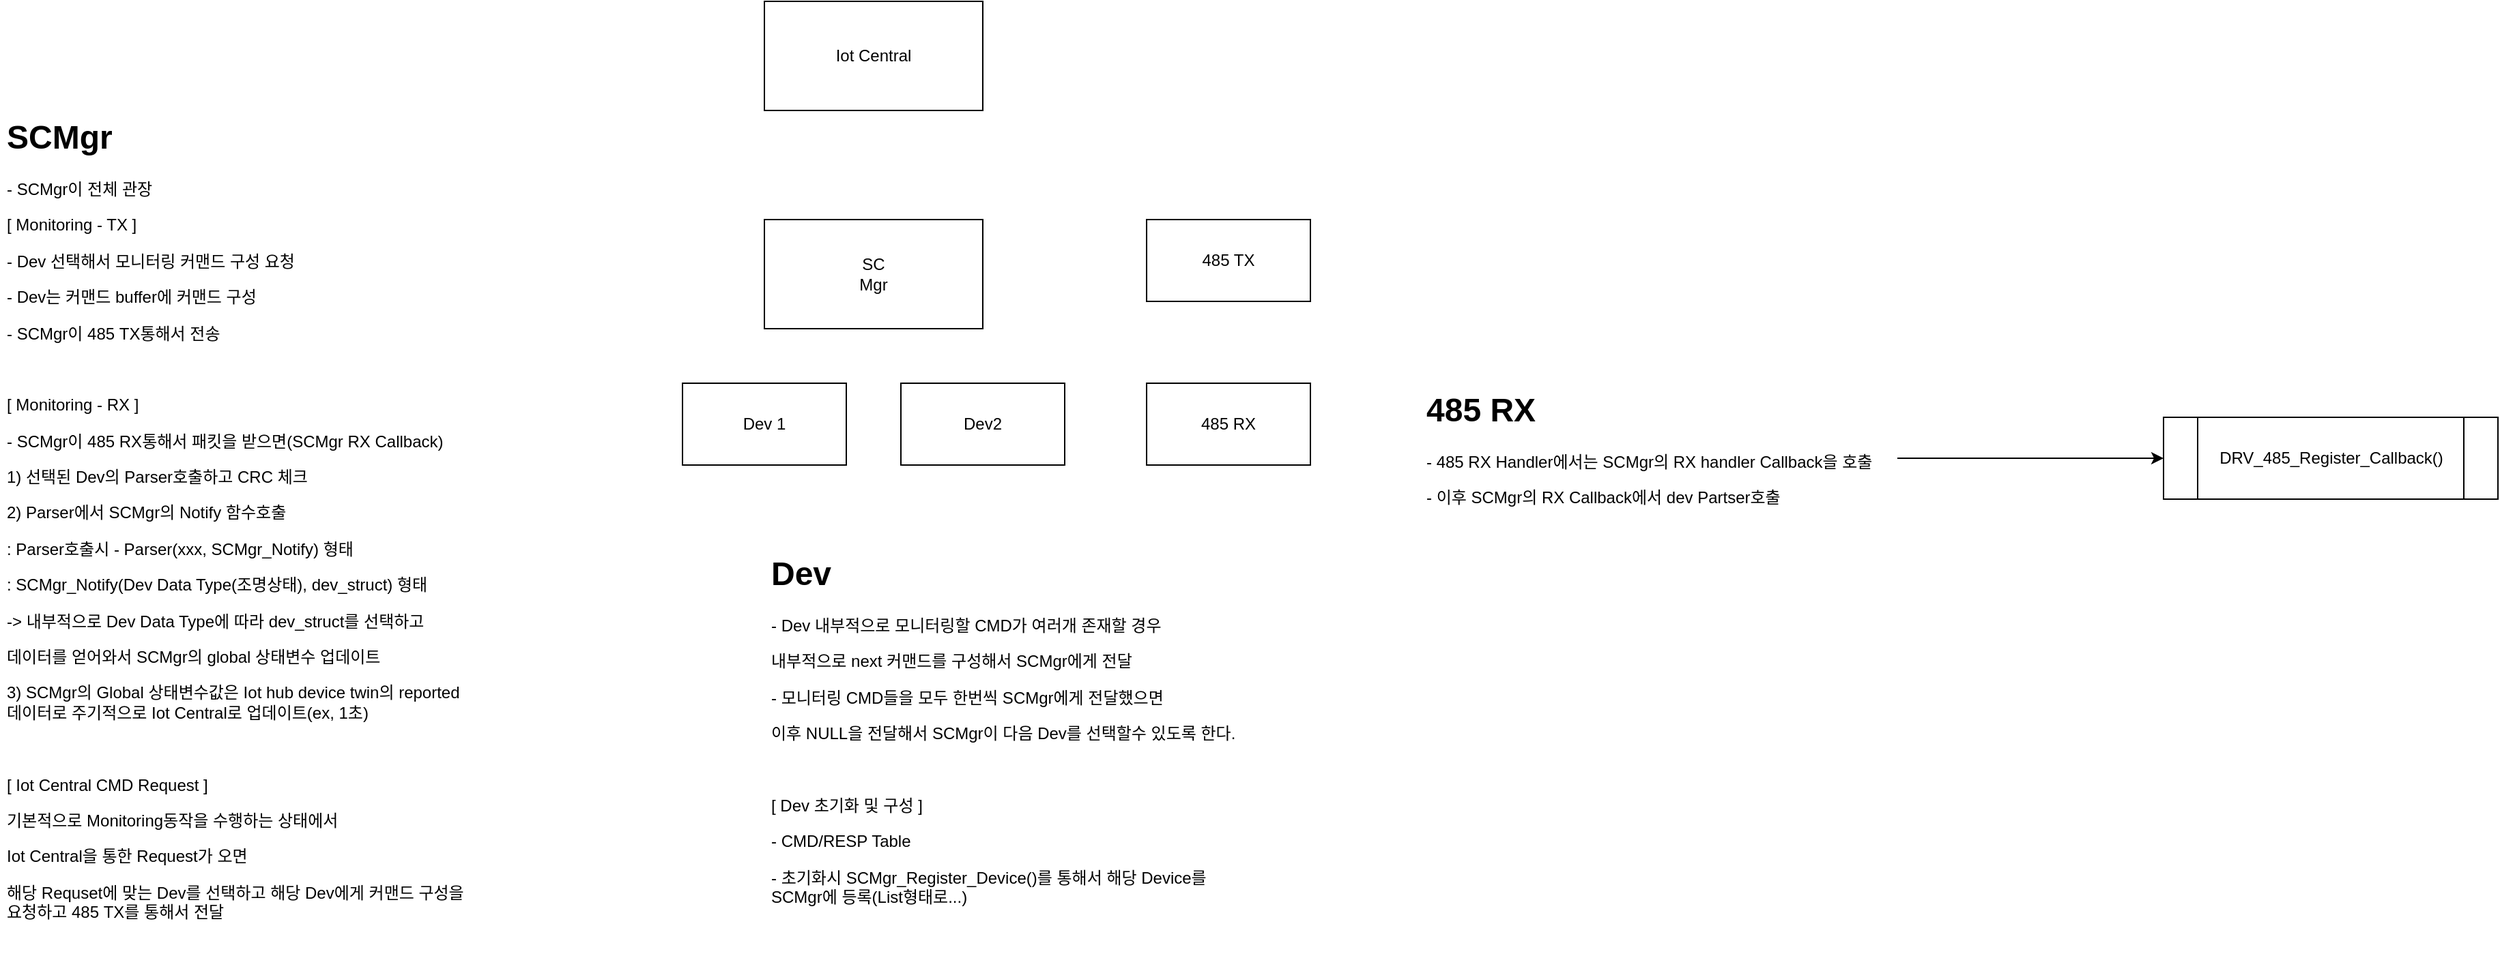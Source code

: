 <mxfile version="21.1.1" type="github" pages="3">
  <diagram name="페이지-1" id="I8e5lSfXxlh5LA0LPD_9">
    <mxGraphModel dx="3401" dy="1236" grid="1" gridSize="10" guides="1" tooltips="1" connect="1" arrows="1" fold="1" page="1" pageScale="1" pageWidth="827" pageHeight="1169" math="0" shadow="0">
      <root>
        <mxCell id="0" />
        <mxCell id="1" parent="0" />
        <mxCell id="8mxq___2TpD1jQxsoTHe-1" value="SC&lt;br&gt;Mgr" style="rounded=0;whiteSpace=wrap;html=1;" vertex="1" parent="1">
          <mxGeometry x="80" y="200" width="160" height="80" as="geometry" />
        </mxCell>
        <mxCell id="8mxq___2TpD1jQxsoTHe-2" value="Dev2" style="rounded=0;whiteSpace=wrap;html=1;" vertex="1" parent="1">
          <mxGeometry x="180" y="320" width="120" height="60" as="geometry" />
        </mxCell>
        <mxCell id="8mxq___2TpD1jQxsoTHe-4" value="&lt;h1&gt;SCMgr&lt;/h1&gt;&lt;p&gt;- SCMgr이 전체 관장&lt;/p&gt;&lt;p&gt;[ Monitoring - TX ]&lt;/p&gt;&lt;p&gt;- Dev 선택해서 모니터링 커맨드 구성 요청&lt;/p&gt;&lt;p&gt;- Dev는 커맨드 buffer에 커맨드 구성&lt;/p&gt;&lt;p&gt;- SCMgr이 485 TX통해서 전송&lt;/p&gt;&lt;p&gt;&lt;br&gt;&lt;/p&gt;&lt;p style=&quot;border-color: var(--border-color);&quot;&gt;[ Monitoring - RX ]&lt;/p&gt;&lt;p style=&quot;border-color: var(--border-color);&quot;&gt;&lt;span style=&quot;background-color: initial;&quot;&gt;- SCMgr이 485 RX통해서 패킷을 받으면(SCMgr RX Callback)&lt;/span&gt;&lt;/p&gt;&lt;p style=&quot;border-color: var(--border-color);&quot;&gt;&lt;span style=&quot;background-color: initial;&quot;&gt;1) 선택된 Dev의 Parser호출하고 CRC 체크&lt;/span&gt;&lt;/p&gt;&lt;p style=&quot;border-color: var(--border-color);&quot;&gt;&lt;span style=&quot;background-color: initial;&quot;&gt;2) Parser에서 SCMgr의 Notify 함수호출&lt;/span&gt;&lt;/p&gt;&lt;p style=&quot;border-color: var(--border-color);&quot;&gt;&lt;span style=&quot;background-color: initial;&quot;&gt;: Parser호출시 - Parser(xxx, SCMgr_Notify) 형태&lt;/span&gt;&lt;/p&gt;&lt;p style=&quot;border-color: var(--border-color);&quot;&gt;&lt;span style=&quot;background-color: initial;&quot;&gt;: SCMgr_Notify(Dev Data Type(조명상태), dev_struct) 형태&lt;/span&gt;&lt;/p&gt;&lt;p style=&quot;border-color: var(--border-color);&quot;&gt;&lt;span style=&quot;background-color: initial;&quot;&gt;-&amp;gt; 내부적으로 Dev Data Type에 따라 dev_struct를 선택하고&lt;/span&gt;&lt;/p&gt;&lt;p style=&quot;border-color: var(--border-color);&quot;&gt;&lt;span style=&quot;background-color: initial;&quot;&gt;데이터를 얻어와서 SCMgr의 global 상태변수 업데이트&lt;/span&gt;&lt;/p&gt;&lt;p style=&quot;border-color: var(--border-color);&quot;&gt;&lt;span style=&quot;background-color: initial;&quot;&gt;3) SCMgr의 Global 상태변수값은 Iot hub device twin의 reported 데이터로 주기적으로 Iot Central로 업데이트(ex, 1초)&lt;/span&gt;&lt;/p&gt;&lt;p style=&quot;border-color: var(--border-color);&quot;&gt;&lt;span style=&quot;background-color: initial;&quot;&gt;&lt;br&gt;&lt;/span&gt;&lt;/p&gt;&lt;p style=&quot;border-color: var(--border-color);&quot;&gt;&lt;span style=&quot;background-color: initial;&quot;&gt;[ Iot Central CMD Request ]&lt;/span&gt;&lt;/p&gt;&lt;p style=&quot;border-color: var(--border-color);&quot;&gt;기본적으로 Monitoring동작을 수행하는 상태에서&lt;/p&gt;&lt;p style=&quot;border-color: var(--border-color);&quot;&gt;Iot Central을 통한 Request가 오면&lt;/p&gt;&lt;p style=&quot;border-color: var(--border-color);&quot;&gt;해당 Requset에 맞는 Dev를 선택하고 해당 Dev에게 커맨드 구성을 요청하고 485 TX를 통해서 전달&lt;/p&gt;" style="text;html=1;strokeColor=none;fillColor=none;spacing=5;spacingTop=-20;whiteSpace=wrap;overflow=hidden;rounded=0;" vertex="1" parent="1">
          <mxGeometry x="-480" y="120" width="350" height="620" as="geometry" />
        </mxCell>
        <mxCell id="8mxq___2TpD1jQxsoTHe-5" value="Dev 1" style="rounded=0;whiteSpace=wrap;html=1;" vertex="1" parent="1">
          <mxGeometry x="20" y="320" width="120" height="60" as="geometry" />
        </mxCell>
        <mxCell id="8mxq___2TpD1jQxsoTHe-6" value="485 TX" style="rounded=0;whiteSpace=wrap;html=1;" vertex="1" parent="1">
          <mxGeometry x="360" y="200" width="120" height="60" as="geometry" />
        </mxCell>
        <mxCell id="8mxq___2TpD1jQxsoTHe-8" value="485 RX" style="rounded=0;whiteSpace=wrap;html=1;" vertex="1" parent="1">
          <mxGeometry x="360" y="320" width="120" height="60" as="geometry" />
        </mxCell>
        <mxCell id="8mxq___2TpD1jQxsoTHe-15" value="" style="edgeStyle=orthogonalEdgeStyle;rounded=0;orthogonalLoop=1;jettySize=auto;html=1;" edge="1" parent="1" source="8mxq___2TpD1jQxsoTHe-9" target="8mxq___2TpD1jQxsoTHe-14">
          <mxGeometry relative="1" as="geometry" />
        </mxCell>
        <mxCell id="8mxq___2TpD1jQxsoTHe-9" value="&lt;h1&gt;485 RX&lt;/h1&gt;&lt;p&gt;- 485 RX Handler에서는 SCMgr의 RX handler Callback을 호출&lt;/p&gt;&lt;p&gt;- 이후 SCMgr의 RX Callback에서 dev Partser호출&lt;/p&gt;&lt;p style=&quot;border-color: var(--border-color);&quot;&gt;&lt;span style=&quot;background-color: initial;&quot;&gt;&lt;br&gt;&lt;/span&gt;&lt;/p&gt;&lt;p style=&quot;border-color: var(--border-color);&quot;&gt;&lt;span style=&quot;background-color: initial;&quot;&gt;&lt;br&gt;&lt;/span&gt;&lt;/p&gt;" style="text;html=1;strokeColor=none;fillColor=none;spacing=5;spacingTop=-20;whiteSpace=wrap;overflow=hidden;rounded=0;" vertex="1" parent="1">
          <mxGeometry x="560" y="320" width="350" height="110" as="geometry" />
        </mxCell>
        <mxCell id="8mxq___2TpD1jQxsoTHe-10" value="&lt;h1&gt;Dev&lt;/h1&gt;&lt;p&gt;- Dev 내부적으로 모니터링할 CMD가 여러개 존재할 경우&amp;nbsp;&lt;/p&gt;&lt;p&gt;내부적으로 next 커맨드를 구성해서 SCMgr에게 전달&lt;/p&gt;&lt;p&gt;- 모니터링 CMD들을 모두 한번씩 SCMgr에게 전달했으면&lt;/p&gt;&lt;p&gt;이후 NULL을 전달해서 SCMgr이 다음 Dev를 선택할수 있도록 한다.&lt;/p&gt;&lt;p&gt;&lt;br&gt;&lt;/p&gt;&lt;p&gt;[ Dev 초기화 및 구성 ]&lt;/p&gt;&lt;p&gt;- CMD/RESP Table&lt;/p&gt;&lt;p&gt;- 초기화시 SCMgr_Register_Device()를 통해서 해당 Device를 SCMgr에 등록(List형태로...)&lt;/p&gt;&lt;p&gt;&lt;br&gt;&lt;/p&gt;&lt;p&gt;&lt;br&gt;&lt;/p&gt;&lt;p&gt;&lt;br&gt;&lt;/p&gt;&lt;p style=&quot;border-color: var(--border-color);&quot;&gt;&lt;span style=&quot;background-color: initial;&quot;&gt;&lt;br&gt;&lt;/span&gt;&lt;/p&gt;&lt;p style=&quot;border-color: var(--border-color);&quot;&gt;&lt;span style=&quot;background-color: initial;&quot;&gt;&lt;br&gt;&lt;/span&gt;&lt;/p&gt;" style="text;html=1;strokeColor=none;fillColor=none;spacing=5;spacingTop=-20;whiteSpace=wrap;overflow=hidden;rounded=0;" vertex="1" parent="1">
          <mxGeometry x="80" y="440" width="350" height="310" as="geometry" />
        </mxCell>
        <mxCell id="8mxq___2TpD1jQxsoTHe-11" value="Iot Central" style="rounded=0;whiteSpace=wrap;html=1;" vertex="1" parent="1">
          <mxGeometry x="80" y="40" width="160" height="80" as="geometry" />
        </mxCell>
        <mxCell id="8mxq___2TpD1jQxsoTHe-14" value="DRV_485_Register_Callback()" style="shape=process;whiteSpace=wrap;html=1;backgroundOutline=1;" vertex="1" parent="1">
          <mxGeometry x="1105" y="345" width="245" height="60" as="geometry" />
        </mxCell>
      </root>
    </mxGraphModel>
  </diagram>
  <diagram name="페이지-1의 복사본" id="RlvVvxGS79Fc-BcStzwn">
    <mxGraphModel dx="2629" dy="865" grid="1" gridSize="10" guides="1" tooltips="1" connect="1" arrows="1" fold="1" page="1" pageScale="1" pageWidth="827" pageHeight="1169" math="0" shadow="0">
      <root>
        <mxCell id="89IeN3RVzHcja7Aed8hU-0" />
        <mxCell id="89IeN3RVzHcja7Aed8hU-1" parent="89IeN3RVzHcja7Aed8hU-0" />
        <mxCell id="89IeN3RVzHcja7Aed8hU-2" value="SC&lt;br&gt;Mgr" style="rounded=0;whiteSpace=wrap;html=1;" vertex="1" parent="89IeN3RVzHcja7Aed8hU-1">
          <mxGeometry x="80" y="200" width="160" height="80" as="geometry" />
        </mxCell>
        <mxCell id="89IeN3RVzHcja7Aed8hU-3" value="Dev2" style="rounded=0;whiteSpace=wrap;html=1;" vertex="1" parent="89IeN3RVzHcja7Aed8hU-1">
          <mxGeometry x="200" y="60" width="120" height="60" as="geometry" />
        </mxCell>
        <mxCell id="89IeN3RVzHcja7Aed8hU-4" value="&lt;h1&gt;SCMgr&lt;/h1&gt;&lt;p&gt;- SCMgr이 전체 관장&lt;/p&gt;&lt;p&gt;[ Monitoring - TX ]&lt;/p&gt;&lt;p&gt;- Dev 선택해서 모니터링 커맨드 구성 요청&lt;/p&gt;&lt;p&gt;- Dev는 커맨드 buffer에 커맨드 구성&lt;/p&gt;&lt;p&gt;- SCMgr이 485 TX통해서 전송&lt;/p&gt;&lt;p&gt;&lt;br&gt;&lt;/p&gt;&lt;p style=&quot;border-color: var(--border-color);&quot;&gt;[ Monitoring - RX ]&lt;/p&gt;&lt;p style=&quot;border-color: var(--border-color);&quot;&gt;&lt;span style=&quot;background-color: initial;&quot;&gt;- SCMgr이 485 RX통해서 패킷을 받으면(SCMgr RX Callback)&lt;/span&gt;&lt;/p&gt;&lt;p style=&quot;border-color: var(--border-color);&quot;&gt;&lt;span style=&quot;background-color: initial;&quot;&gt;1) 선택된 Dev의 Parser호출하고 CRC 체크&lt;/span&gt;&lt;/p&gt;&lt;p style=&quot;border-color: var(--border-color);&quot;&gt;&lt;span style=&quot;background-color: initial;&quot;&gt;2) Parser에서 SCMgr의 Notify 함수호출&lt;/span&gt;&lt;/p&gt;&lt;p style=&quot;border-color: var(--border-color);&quot;&gt;&lt;span style=&quot;background-color: initial;&quot;&gt;: Parser호출시 - Parser(xxx, SCMgr_Notify) 형태&lt;/span&gt;&lt;/p&gt;&lt;p style=&quot;border-color: var(--border-color);&quot;&gt;&lt;span style=&quot;background-color: initial;&quot;&gt;: SCMgr_Notify(Dev Data Type(조명상태), dev_struct) 형태&lt;/span&gt;&lt;/p&gt;&lt;p style=&quot;border-color: var(--border-color);&quot;&gt;&lt;span style=&quot;background-color: initial;&quot;&gt;-&amp;gt; 내부적으로 Dev Data Type에 따라 dev_struct를 선택하고&lt;/span&gt;&lt;/p&gt;&lt;p style=&quot;border-color: var(--border-color);&quot;&gt;&lt;span style=&quot;background-color: initial;&quot;&gt;데이터를 얻어와서 SCMgr의 global 상태변수 업데이트&lt;/span&gt;&lt;/p&gt;&lt;p style=&quot;border-color: var(--border-color);&quot;&gt;&lt;span style=&quot;background-color: initial;&quot;&gt;3) SCMgr의 Global 상태변수값은 Iot hub device twin의 reported 데이터로 주기적으로 Iot Central로 업데이트(ex, 1초)&lt;/span&gt;&lt;/p&gt;&lt;p style=&quot;border-color: var(--border-color);&quot;&gt;&lt;span style=&quot;background-color: initial;&quot;&gt;&lt;br&gt;&lt;/span&gt;&lt;/p&gt;&lt;p style=&quot;border-color: var(--border-color);&quot;&gt;&lt;span style=&quot;background-color: initial;&quot;&gt;[ Iot Central CMD Request ]&lt;/span&gt;&lt;/p&gt;&lt;p style=&quot;border-color: var(--border-color);&quot;&gt;기본적으로 Monitoring동작을 수행하는 상태에서&lt;/p&gt;&lt;p style=&quot;border-color: var(--border-color);&quot;&gt;Iot Central을 통한 Request가 오면&lt;/p&gt;&lt;p style=&quot;border-color: var(--border-color);&quot;&gt;해당 Requset에 맞는 Dev를 선택하고 해당 Dev에게 커맨드 구성을 요청하고 485 TX를 통해서 전달&lt;/p&gt;" style="text;html=1;strokeColor=none;fillColor=none;spacing=5;spacingTop=-20;whiteSpace=wrap;overflow=hidden;rounded=0;" vertex="1" parent="89IeN3RVzHcja7Aed8hU-1">
          <mxGeometry x="-480" y="120" width="350" height="620" as="geometry" />
        </mxCell>
        <mxCell id="89IeN3RVzHcja7Aed8hU-5" value="Dev 1" style="rounded=0;whiteSpace=wrap;html=1;" vertex="1" parent="89IeN3RVzHcja7Aed8hU-1">
          <mxGeometry x="30" y="60" width="120" height="60" as="geometry" />
        </mxCell>
        <mxCell id="89IeN3RVzHcja7Aed8hU-6" value="485 TX" style="rounded=0;whiteSpace=wrap;html=1;" vertex="1" parent="89IeN3RVzHcja7Aed8hU-1">
          <mxGeometry x="360" y="200" width="120" height="60" as="geometry" />
        </mxCell>
        <mxCell id="89IeN3RVzHcja7Aed8hU-7" value="485 RX" style="rounded=0;whiteSpace=wrap;html=1;" vertex="1" parent="89IeN3RVzHcja7Aed8hU-1">
          <mxGeometry x="360" y="320" width="120" height="60" as="geometry" />
        </mxCell>
        <mxCell id="89IeN3RVzHcja7Aed8hU-11" value="Iot Central" style="rounded=0;whiteSpace=wrap;html=1;" vertex="1" parent="89IeN3RVzHcja7Aed8hU-1">
          <mxGeometry x="-230" y="30" width="160" height="80" as="geometry" />
        </mxCell>
        <mxCell id="XZ2A_b1SRKY_ewT_t_Yi-0" value="&lt;h1&gt;SCMgr_Init()&lt;/h1&gt;&lt;div&gt;- drv_485_open 및 Handle 저장&lt;/div&gt;&lt;div&gt;- drv_485_registerCallback()으로 SCMgr_receiverCallback 등록&lt;/div&gt;&lt;div&gt;- Dev1/2 open함수 호출하고 devHandle 저장&lt;/div&gt;&lt;div&gt;: SCMgr내부에서 Dev를 Linked list로 관리하도록 구성&lt;/div&gt;&lt;div&gt;: Dev1/2 parser()함수에서 SCMgr로 data전달을 위한 SCMgr_Notify()함수 등록 - devXXX_registerNotify()??&lt;/div&gt;&lt;div&gt;- Dev 모니터링 동작을 위한 Timer Handler등록&lt;/div&gt;&lt;div&gt;: 모니터링 동작에서 TX후에 RX관련 timeout동작을 위해서&lt;/div&gt;&lt;div&gt;모니터링을 Once로 구현?&lt;/div&gt;" style="text;html=1;strokeColor=none;fillColor=none;spacing=5;spacingTop=-20;whiteSpace=wrap;overflow=hidden;rounded=0;" vertex="1" parent="89IeN3RVzHcja7Aed8hU-1">
          <mxGeometry x="20" y="420" width="360" height="190" as="geometry" />
        </mxCell>
        <mxCell id="XZ2A_b1SRKY_ewT_t_Yi-1" value="&lt;h1&gt;SCMgr_receiverCallback()&lt;/h1&gt;&lt;div&gt;- drv_485 RX루틴에서 해당 Callback 호출&lt;/div&gt;&lt;div&gt;- 현재 컨트롤 하고 있는 Dev를 curDevHandle로 Dev Parser()호출&lt;/div&gt;&lt;div&gt;&lt;br&gt;&lt;/div&gt;" style="text;html=1;strokeColor=none;fillColor=none;spacing=5;spacingTop=-20;whiteSpace=wrap;overflow=hidden;rounded=0;" vertex="1" parent="89IeN3RVzHcja7Aed8hU-1">
          <mxGeometry x="20" y="650" width="360" height="120" as="geometry" />
        </mxCell>
        <mxCell id="XZ2A_b1SRKY_ewT_t_Yi-2" value="&lt;h1&gt;SCMgr 구조체&lt;/h1&gt;&lt;div&gt;- drv485Handle : 485 TX를 위한 Handle&lt;/div&gt;&lt;div&gt;- devLists : Dev들을 등록한 linked list&lt;/div&gt;&lt;div&gt;- curDevHandle : 현재 컨트롤 하고 있는 Dev의 Handle&lt;/div&gt;&lt;div&gt;&lt;br&gt;&lt;/div&gt;&lt;div&gt;&lt;br&gt;&lt;/div&gt;" style="text;html=1;strokeColor=none;fillColor=none;spacing=5;spacingTop=-20;whiteSpace=wrap;overflow=hidden;rounded=0;" vertex="1" parent="89IeN3RVzHcja7Aed8hU-1">
          <mxGeometry x="570" y="490" width="360" height="120" as="geometry" />
        </mxCell>
        <mxCell id="XZ2A_b1SRKY_ewT_t_Yi-3" value="&lt;h1&gt;Dev 구조체&lt;/h1&gt;&lt;div&gt;- ops&lt;/div&gt;&lt;div&gt;: parser() :&amp;nbsp;&lt;/div&gt;&lt;div&gt;: createCommand()&lt;/div&gt;&lt;div&gt;&lt;br&gt;&lt;/div&gt;&lt;div&gt;&lt;br&gt;&lt;/div&gt;" style="text;html=1;strokeColor=none;fillColor=none;spacing=5;spacingTop=-20;whiteSpace=wrap;overflow=hidden;rounded=0;" vertex="1" parent="89IeN3RVzHcja7Aed8hU-1">
          <mxGeometry x="560" y="330" width="360" height="120" as="geometry" />
        </mxCell>
        <mxCell id="XZ2A_b1SRKY_ewT_t_Yi-4" value="&lt;h1&gt;SCMgr_deviceStateCallback/Notify/Listener()&lt;/h1&gt;&lt;div&gt;-&amp;gt; SCMgr_deviceStateCallback(devStateType, void * data)&lt;/div&gt;&lt;div&gt;- devStateType에 따라서 data포인트를 가지고 data를 가지고 온다.&lt;/div&gt;&lt;div&gt;&lt;br&gt;&lt;/div&gt;&lt;div&gt;- 얻어온 Data를 SCMgr의 device Status관리 구조체 데이터를 업데이트&lt;/div&gt;&lt;div&gt;&lt;br&gt;&lt;/div&gt;" style="text;html=1;strokeColor=none;fillColor=none;spacing=5;spacingTop=-20;whiteSpace=wrap;overflow=hidden;rounded=0;" vertex="1" parent="89IeN3RVzHcja7Aed8hU-1">
          <mxGeometry x="20" y="790" width="520" height="120" as="geometry" />
        </mxCell>
        <mxCell id="XZ2A_b1SRKY_ewT_t_Yi-5" value="&lt;h1&gt;SCMgr_getDeviceState()&lt;/h1&gt;&lt;div&gt;-&amp;gt; Iot Central용 API&lt;/div&gt;&lt;div&gt;-&amp;gt; SCMgr_getDeviceState(devType, ID, param1, param2....)&lt;/div&gt;&lt;div&gt;: devType과 Dev내의 ID값을 가지고 data를 전달한다&lt;/div&gt;&lt;div&gt;: 어떤 Dev는 param1으로만 on/off값을 전달하고&lt;/div&gt;&lt;div&gt;: 어떤 Dev는 param1(on/off), param2(현재온도), param3(설정온도)&lt;/div&gt;&lt;div&gt;&lt;br&gt;&lt;/div&gt;" style="text;html=1;strokeColor=none;fillColor=none;spacing=5;spacingTop=-20;whiteSpace=wrap;overflow=hidden;rounded=0;" vertex="1" parent="89IeN3RVzHcja7Aed8hU-1">
          <mxGeometry x="20" y="980" width="490" height="150" as="geometry" />
        </mxCell>
        <mxCell id="XZ2A_b1SRKY_ewT_t_Yi-6" value="&lt;h1&gt;SCMgr_Monitorig/Transfer? Handler()&lt;/h1&gt;&lt;div&gt;-&amp;gt; 기본적으로 Dev의 Montoring커맨드를 얻어와서 동작하는데&lt;/div&gt;&lt;div&gt;Iot Central을 통한 set() Request가 있으면 해당 커맨드를 먼저 처리&lt;/div&gt;&lt;div&gt;&lt;br&gt;&lt;/div&gt;&lt;div&gt;-&amp;gt; Dev별로 Monitoring해야 하는 커맨드를 얻어와서 CMD Send 및&lt;/div&gt;&lt;div&gt;Resp Receive동작을 관장?&lt;/div&gt;&lt;div&gt;&lt;br&gt;&lt;/div&gt;&lt;div&gt;- curDevHandle로 선택된 Dev의 createCommand()함수를 호출해서 커맨드를 얻어온다&lt;/div&gt;&lt;div&gt;- drv485Handle을 통해서 해당 커맨드를 전달한다. TX&lt;/div&gt;&lt;div&gt;: 이때 SCMgr의 상태를 Dev와 CMD/RESP동작을 하는 state로 설정?&lt;/div&gt;&lt;div&gt;&lt;br&gt;&lt;/div&gt;&lt;div&gt;- RX time관련 Timer함수 등록&lt;/div&gt;&lt;div&gt;: Dev 및 커맨드 마다 RX timeout값이 다른거 같다.&lt;/div&gt;&lt;div&gt;:즉 커맨드 마다 RS timeout값을 가져와서 설정해야 할듯&lt;/div&gt;&lt;div&gt;: 이때 SCMgr_MonitoringHandler관련 타이머는 Stop상태로 만들어야 한다??&lt;/div&gt;&lt;div&gt;&lt;br&gt;&lt;/div&gt;&lt;div&gt;&lt;br&gt;&lt;/div&gt;" style="text;html=1;strokeColor=none;fillColor=none;spacing=5;spacingTop=-20;whiteSpace=wrap;overflow=hidden;rounded=0;" vertex="1" parent="89IeN3RVzHcja7Aed8hU-1">
          <mxGeometry x="570" y="640" width="540" height="280" as="geometry" />
        </mxCell>
        <mxCell id="XZ2A_b1SRKY_ewT_t_Yi-7" value="&lt;h1&gt;SCMgr_setDeviceState()&lt;/h1&gt;&lt;div&gt;-&amp;gt; Iot Central용 API&lt;br&gt;&lt;/div&gt;&lt;div&gt;-&amp;gt; SCMgr_setDeviceState(devType, ID, param1, param2....)&lt;/div&gt;&lt;div&gt;: devType과 Dev내의 ID값을 가지고 data를 전달한다&lt;/div&gt;&lt;div&gt;: 어떤 Dev는 param1으로만 on/off값을 전달하고&lt;/div&gt;&lt;div&gt;: 어떤 Dev는 param1(on/off), param2(설정온도)&lt;/div&gt;&lt;div&gt;&lt;br&gt;&lt;/div&gt;&lt;div&gt;- 해당 함수로 특정 Dev의 상태변경이 요청되면&lt;/div&gt;&lt;div&gt;SCMgr의 Request list?에 넣어두고 이후 SCMgr_MonitoringHandler에서&lt;/div&gt;&lt;div&gt;해당 Request list가 있으면 기본적으로 모니터링하는 커맨드 보다 먼저 커맨드 전송하도록?&lt;/div&gt;&lt;div&gt;&lt;br&gt;&lt;/div&gt;&lt;div&gt;&lt;br&gt;&lt;/div&gt;" style="text;html=1;strokeColor=none;fillColor=none;spacing=5;spacingTop=-20;whiteSpace=wrap;overflow=hidden;rounded=0;" vertex="1" parent="89IeN3RVzHcja7Aed8hU-1">
          <mxGeometry x="20" y="1160" width="490" height="200" as="geometry" />
        </mxCell>
      </root>
    </mxGraphModel>
  </diagram>
  <diagram name="페이지-1의 복사본의 복사본" id="GUxLn4V1t88-sKpZLlgP">
    <mxGraphModel dx="2629" dy="865" grid="1" gridSize="10" guides="1" tooltips="1" connect="1" arrows="1" fold="1" page="1" pageScale="1" pageWidth="827" pageHeight="1169" math="0" shadow="0">
      <root>
        <mxCell id="-XDrDErhviG0c0KIS11g-0" />
        <mxCell id="-XDrDErhviG0c0KIS11g-1" parent="-XDrDErhviG0c0KIS11g-0" />
        <mxCell id="-XDrDErhviG0c0KIS11g-2" value="SC&lt;br&gt;Mgr" style="rounded=0;whiteSpace=wrap;html=1;" vertex="1" parent="-XDrDErhviG0c0KIS11g-1">
          <mxGeometry x="80" y="200" width="160" height="80" as="geometry" />
        </mxCell>
        <mxCell id="-XDrDErhviG0c0KIS11g-3" value="Dev2" style="rounded=0;whiteSpace=wrap;html=1;" vertex="1" parent="-XDrDErhviG0c0KIS11g-1">
          <mxGeometry x="200" y="60" width="120" height="60" as="geometry" />
        </mxCell>
        <mxCell id="-XDrDErhviG0c0KIS11g-5" value="Dev 1" style="rounded=0;whiteSpace=wrap;html=1;" vertex="1" parent="-XDrDErhviG0c0KIS11g-1">
          <mxGeometry x="30" y="60" width="120" height="60" as="geometry" />
        </mxCell>
        <mxCell id="-XDrDErhviG0c0KIS11g-6" value="485 TX" style="rounded=0;whiteSpace=wrap;html=1;" vertex="1" parent="-XDrDErhviG0c0KIS11g-1">
          <mxGeometry x="360" y="200" width="120" height="60" as="geometry" />
        </mxCell>
        <mxCell id="-XDrDErhviG0c0KIS11g-7" value="485 RX" style="rounded=0;whiteSpace=wrap;html=1;" vertex="1" parent="-XDrDErhviG0c0KIS11g-1">
          <mxGeometry x="360" y="320" width="120" height="60" as="geometry" />
        </mxCell>
        <mxCell id="-XDrDErhviG0c0KIS11g-8" value="Iot Central" style="rounded=0;whiteSpace=wrap;html=1;" vertex="1" parent="-XDrDErhviG0c0KIS11g-1">
          <mxGeometry x="-230" y="30" width="160" height="80" as="geometry" />
        </mxCell>
        <mxCell id="-XDrDErhviG0c0KIS11g-9" value="&lt;h1&gt;DevLight_Init()&lt;/h1&gt;&lt;div&gt;- SCMgr_registerDevice()를 통해서 Light Dev를 등록한다?&lt;/div&gt;&lt;div&gt;&lt;br&gt;&lt;/div&gt;&lt;div&gt;&lt;br&gt;&lt;/div&gt;&lt;div&gt;&lt;br&gt;&lt;/div&gt;" style="text;html=1;strokeColor=none;fillColor=none;spacing=5;spacingTop=-20;whiteSpace=wrap;overflow=hidden;rounded=0;" vertex="1" parent="-XDrDErhviG0c0KIS11g-1">
          <mxGeometry x="20" y="420" width="360" height="190" as="geometry" />
        </mxCell>
        <mxCell id="S3IddK1xW-Yj7fa_YGZy-0" value="&lt;h1&gt;Dev&lt;/h1&gt;&lt;p&gt;- Dev 내부적으로 모니터링할 CMD가 여러개 존재할 경우&amp;nbsp;&lt;/p&gt;&lt;p&gt;내부적으로 next 커맨드를 구성해서 SCMgr에게 전달&lt;/p&gt;&lt;p&gt;- 모니터링 CMD들을 모두 한번씩 SCMgr에게 전달했으면&lt;/p&gt;&lt;p&gt;이후 NULL을 전달해서 SCMgr이 다음 Dev를 선택할수 있도록 한다.&lt;/p&gt;&lt;p&gt;&lt;br&gt;&lt;/p&gt;&lt;p&gt;[ Dev 초기화 및 구성 ]&lt;/p&gt;&lt;p&gt;- CMD/RESP Table&lt;/p&gt;&lt;p&gt;- 초기화시 SCMgr_Register_Device()를 통해서 해당 Device를 SCMgr에 등록(List형태로...)&lt;/p&gt;&lt;p&gt;&lt;br&gt;&lt;/p&gt;&lt;p&gt;&lt;br&gt;&lt;/p&gt;&lt;p&gt;&lt;br&gt;&lt;/p&gt;&lt;p style=&quot;border-color: var(--border-color);&quot;&gt;&lt;span style=&quot;background-color: initial;&quot;&gt;&lt;br&gt;&lt;/span&gt;&lt;/p&gt;&lt;p style=&quot;border-color: var(--border-color);&quot;&gt;&lt;span style=&quot;background-color: initial;&quot;&gt;&lt;br&gt;&lt;/span&gt;&lt;/p&gt;" style="text;html=1;strokeColor=none;fillColor=none;spacing=5;spacingTop=-20;whiteSpace=wrap;overflow=hidden;rounded=0;" vertex="1" parent="-XDrDErhviG0c0KIS11g-1">
          <mxGeometry x="-480" y="410" width="350" height="310" as="geometry" />
        </mxCell>
        <mxCell id="S3IddK1xW-Yj7fa_YGZy-1" value="&lt;h1&gt;P_light_getCommand()&lt;/h1&gt;&lt;div&gt;- 모니터링 대상 커맨드 중에 하나를 pickup해서 SCMgr의 buffer로 전달&lt;/div&gt;&lt;div&gt;&lt;br&gt;&lt;/div&gt;&lt;div&gt;- 현재 device상태가 init상태이면 init 커맨드를 pickup해서 전달&lt;/div&gt;&lt;div&gt;: init 커맨드에 대한 resp가 정상적이면 해당 device 상태를 connected로 변경하고 이후 getCommand()호출시&lt;/div&gt;&lt;div&gt;모니터링 커맨드중 하나를 pickup해서 전달&lt;/div&gt;&lt;div&gt;&lt;br&gt;&lt;/div&gt;&lt;div&gt;- 모니터링 커맨드 리스트를 한번 모두 SCMgr에게 전달한 상태이면 error return해서 SCMgr이 다른 Dev모니터링 커맨드 받도록 동작&lt;/div&gt;" style="text;html=1;strokeColor=none;fillColor=none;spacing=5;spacingTop=-20;whiteSpace=wrap;overflow=hidden;rounded=0;" vertex="1" parent="-XDrDErhviG0c0KIS11g-1">
          <mxGeometry x="20" y="600" width="540" height="190" as="geometry" />
        </mxCell>
        <mxCell id="YX2DrmOZegPLFomu9Eu6-0" value="&lt;div style=&quot;color: rgb(212, 212, 212); background-color: rgb(30, 30, 30); font-family: Consolas, &amp;quot;Courier New&amp;quot;, monospace; font-weight: normal; font-size: 13px; line-height: 18px;&quot;&gt;&lt;br&gt;&lt;div&gt;&lt;span style=&quot;color: #569cd6;&quot;&gt;typedef&lt;/span&gt;&lt;span style=&quot;color: #d4d4d4;&quot;&gt; &lt;/span&gt;&lt;span style=&quot;color: #569cd6;&quot;&gt;struct&lt;/span&gt;&lt;span style=&quot;color: #d4d4d4;&quot;&gt; &lt;/span&gt;&lt;span style=&quot;color: #4ec9b0;&quot;&gt;_scmgr_dev_obj&lt;/span&gt;&lt;/div&gt;&lt;div&gt;&lt;span style=&quot;color: #d4d4d4;&quot;&gt;{&lt;/span&gt;&lt;/div&gt;&lt;div&gt;&lt;span style=&quot;color: #d4d4d4;&quot;&gt;&amp;nbsp; &amp;nbsp; &lt;/span&gt;&lt;span style=&quot;color: #569cd6;&quot;&gt;void&lt;/span&gt;&lt;span style=&quot;color: #d4d4d4;&quot;&gt;* &lt;/span&gt;&lt;span style=&quot;color: #9cdcfe;&quot;&gt;hInterface&lt;/span&gt;&lt;span style=&quot;color: #d4d4d4;&quot;&gt;;&lt;/span&gt;&lt;span style=&quot;color: #6a9955;&quot;&gt; &amp;nbsp; // interface(uart) handle&lt;/span&gt;&lt;/div&gt;&lt;div&gt;&lt;div style=&quot;border-color: var(--border-color);&quot;&gt;&amp;nbsp; &amp;nbsp;&amp;nbsp;&lt;span style=&quot;border-color: var(--border-color); color: rgb(78, 201, 176);&quot;&gt;SCMGR_DEVICE_STATE_T&lt;/span&gt;&lt;span style=&quot;border-color: var(--border-color);&quot;&gt;&amp;nbsp;&lt;/span&gt;&lt;span style=&quot;border-color: var(--border-color); color: rgb(156, 220, 254);&quot;&gt;state&lt;/span&gt;&lt;span style=&quot;border-color: var(--border-color);&quot;&gt;;// init, connected, disconnected&lt;/span&gt;&lt;/div&gt;&lt;/div&gt;&lt;div&gt;&amp;nbsp; &amp;nbsp;&amp;nbsp;&lt;span style=&quot;color: rgb(78, 201, 176);&quot;&gt;SCMGR_DEVICE_OPS_T&lt;/span&gt;* &lt;span style=&quot;color: rgb(156, 220, 254);&quot;&gt;ops&lt;/span&gt;;&lt;br&gt;&lt;/div&gt;&lt;div&gt;&lt;span style=&quot;color: #d4d4d4;&quot;&gt;&lt;br&gt;&lt;/span&gt;&lt;/div&gt;&lt;div&gt;&lt;span style=&quot;color: #d4d4d4;&quot;&gt;&amp;nbsp; &amp;nbsp; &lt;/span&gt;&lt;span style=&quot;color: #4ec9b0;&quot;&gt;DRV_WIFI_MODE_e&lt;/span&gt;&lt;span style=&quot;color: #d4d4d4;&quot;&gt; &lt;/span&gt;&lt;span style=&quot;color: #9cdcfe;&quot;&gt;mode&lt;/span&gt;&lt;span style=&quot;color: #d4d4d4;&quot;&gt;;&lt;/span&gt;&lt;/div&gt;&lt;div&gt;&lt;span style=&quot;color: #d4d4d4;&quot;&gt;&amp;nbsp; &amp;nbsp; &lt;/span&gt;&lt;span style=&quot;color: #4ec9b0;&quot;&gt;pfnWifi_EventCallback&lt;/span&gt;&lt;span style=&quot;color: #d4d4d4;&quot;&gt; &lt;/span&gt;&lt;span style=&quot;color: #9cdcfe;&quot;&gt;EventCallback&lt;/span&gt;&lt;span style=&quot;color: #d4d4d4;&quot;&gt;;&lt;/span&gt;&lt;/div&gt;&lt;div&gt;&lt;span style=&quot;color: #d4d4d4;&quot;&gt;&amp;nbsp; &amp;nbsp; &lt;/span&gt;&lt;span style=&quot;color: #4ec9b0;&quot;&gt;pfnWifi_DataCallback&lt;/span&gt;&lt;span style=&quot;color: #d4d4d4;&quot;&gt; &amp;nbsp;&lt;/span&gt;&lt;span style=&quot;color: #9cdcfe;&quot;&gt;DataCallback&lt;/span&gt;&lt;span style=&quot;color: #d4d4d4;&quot;&gt;;&lt;/span&gt;&lt;/div&gt;&lt;div&gt;&lt;span style=&quot;color: #d4d4d4;&quot;&gt;&amp;nbsp; &amp;nbsp; &lt;/span&gt;&lt;span style=&quot;color: #4ec9b0;&quot;&gt;pfnWifi_DebugCallback&lt;/span&gt;&lt;span style=&quot;color: #d4d4d4;&quot;&gt; &lt;/span&gt;&lt;span style=&quot;color: #9cdcfe;&quot;&gt;DebugCallback&lt;/span&gt;&lt;span style=&quot;color: #d4d4d4;&quot;&gt;;&lt;/span&gt;&lt;/div&gt;&lt;div&gt;&lt;span style=&quot;color: #d4d4d4;&quot;&gt;}SCMGR_DEV&lt;/span&gt;&lt;span style=&quot;color: #4ec9b0;&quot;&gt;_T&lt;/span&gt;&lt;span style=&quot;color: #d4d4d4;&quot;&gt;;&lt;/span&gt;&lt;/div&gt;&lt;/div&gt;" style="text;whiteSpace=wrap;html=1;" vertex="1" parent="-XDrDErhviG0c0KIS11g-1">
          <mxGeometry x="-560" y="730" width="550" height="220" as="geometry" />
        </mxCell>
        <mxCell id="YX2DrmOZegPLFomu9Eu6-1" value="&lt;div style=&quot;background-color: rgb(30, 30, 30); font-family: Consolas, &amp;quot;Courier New&amp;quot;, monospace; font-weight: normal; font-size: 13px; line-height: 18px;&quot;&gt;&lt;div style=&quot;color: rgb(212, 212, 212);&quot;&gt;&lt;span style=&quot;color: #569cd6;&quot;&gt;typedef&lt;/span&gt;&lt;span style=&quot;color: #d4d4d4;&quot;&gt; &lt;/span&gt;&lt;span style=&quot;color: #569cd6;&quot;&gt;struct&lt;/span&gt;&lt;span style=&quot;color: #d4d4d4;&quot;&gt; &lt;/span&gt;&lt;span style=&quot;color: #4ec9b0;&quot;&gt;_scmgr_device_ops&lt;/span&gt;&lt;/div&gt;&lt;div style=&quot;color: rgb(212, 212, 212);&quot;&gt;&lt;span style=&quot;color: #d4d4d4;&quot;&gt;{&lt;/span&gt;&lt;/div&gt;&lt;div style=&quot;color: rgb(212, 212, 212);&quot;&gt;&lt;span style=&quot;color: #d4d4d4;&quot;&gt;&amp;nbsp; &amp;nbsp; // monitoring command return&lt;/span&gt;&lt;/div&gt;&lt;div style=&quot;&quot;&gt;&lt;div style=&quot;border-color: var(--border-color);&quot;&gt;&lt;font color=&quot;#d4d4d4&quot;&gt;&amp;nbsp; &amp;nbsp;&amp;nbsp;&lt;/font&gt;&lt;span style=&quot;color: rgb(78, 201, 176); border-color: var(--border-color);&quot;&gt;int&lt;/span&gt;&lt;span style=&quot;border-color: var(--border-color);&quot;&gt;&lt;font color=&quot;#d4d4d4&quot;&gt;&amp;nbsp;(*get&lt;/font&gt;&lt;font color=&quot;#9cdcfe&quot;&gt;Command&lt;/font&gt;&lt;/span&gt;&lt;span style=&quot;color: rgb(212, 212, 212); border-color: var(--border-color);&quot;&gt;)(&lt;/span&gt;&lt;span style=&quot;border-color: var(--border-color);&quot;&gt;&lt;font color=&quot;#4ec9b0&quot;&gt;unsigned char* buff, int *length&lt;/font&gt;&lt;/span&gt;&lt;span style=&quot;color: rgb(212, 212, 212); border-color: var(--border-color);&quot;&gt;);&lt;/span&gt;&lt;/div&gt;&lt;div style=&quot;border-color: var(--border-color);&quot;&gt;&lt;span style=&quot;color: rgb(212, 212, 212); border-color: var(--border-color);&quot;&gt;&lt;br&gt;&lt;/span&gt;&lt;/div&gt;&lt;div style=&quot;border-color: var(--border-color);&quot;&gt;&lt;span style=&quot;color: rgb(212, 212, 212); border-color: var(--border-color);&quot;&gt;&amp;nbsp; &amp;nbsp; // control command 구성해서 return&lt;/span&gt;&lt;/div&gt;&lt;/div&gt;&lt;div style=&quot;color: rgb(212, 212, 212);&quot;&gt;&lt;span style=&quot;border-color: var(--border-color);&quot;&gt;&lt;font style=&quot;border-color: var(--border-color);&quot; color=&quot;#d4d4d4&quot;&gt;&amp;nbsp; &amp;nbsp;&amp;nbsp;&lt;/font&gt;int&lt;span style=&quot;border-color: var(--border-color); color: rgb(0, 0, 0);&quot;&gt;&lt;font style=&quot;border-color: var(--border-color);&quot; color=&quot;#d4d4d4&quot;&gt;&amp;nbsp;(*req&lt;/font&gt;&lt;font style=&quot;border-color: var(--border-color);&quot; color=&quot;#9cdcfe&quot;&gt;Command&lt;/font&gt;&lt;/span&gt;&lt;span style=&quot;border-color: var(--border-color);&quot;&gt;)(cmd_type, param1, param2, param3,&amp;nbsp;&lt;/span&gt;&lt;span style=&quot;border-color: var(--border-color); color: rgb(0, 0, 0);&quot;&gt;&lt;font style=&quot;border-color: var(--border-color);&quot; color=&quot;#4ec9b0&quot;&gt;unsigned char* buff, int *length&lt;/font&gt;&lt;/span&gt;&lt;span style=&quot;border-color: var(--border-color);&quot;&gt;);&lt;/span&gt;&lt;br&gt;&lt;/span&gt;&lt;/div&gt;&lt;div style=&quot;color: rgb(212, 212, 212);&quot;&gt;&lt;span style=&quot;border-color: var(--border-color);&quot;&gt;&lt;span style=&quot;border-color: var(--border-color);&quot;&gt;&lt;br&gt;&lt;/span&gt;&lt;/span&gt;&lt;/div&gt;&lt;div style=&quot;color: rgb(212, 212, 212);&quot;&gt;&lt;div style=&quot;border-color: var(--border-color);&quot;&gt;&amp;nbsp; &amp;nbsp; // parsing resp&lt;/div&gt;&lt;div style=&quot;border-color: var(--border-color); color: rgb(0, 0, 0);&quot;&gt;&lt;div style=&quot;border-color: var(--border-color);&quot;&gt;&lt;font style=&quot;border-color: var(--border-color);&quot; color=&quot;#d4d4d4&quot;&gt;&amp;nbsp; &amp;nbsp;&amp;nbsp;&lt;/font&gt;&lt;span style=&quot;border-color: var(--border-color); color: rgb(78, 201, 176);&quot;&gt;int&lt;/span&gt;&lt;span style=&quot;border-color: var(--border-color);&quot;&gt;&lt;font style=&quot;border-color: var(--border-color);&quot; color=&quot;#d4d4d4&quot;&gt;&amp;nbsp;(*parser&lt;/font&gt;&lt;/span&gt;&lt;span style=&quot;border-color: var(--border-color); color: rgb(212, 212, 212);&quot;&gt;)(&lt;/span&gt;&lt;span style=&quot;border-color: var(--border-color);&quot;&gt;&lt;font style=&quot;border-color: var(--border-color);&quot; color=&quot;#4ec9b0&quot;&gt;unsigned char* buff, int *length&lt;/font&gt;&lt;/span&gt;&lt;span style=&quot;border-color: var(--border-color); color: rgb(212, 212, 212);&quot;&gt;);&lt;/span&gt;&lt;/div&gt;&lt;div style=&quot;border-color: var(--border-color);&quot;&gt;&lt;span style=&quot;border-color: var(--border-color); color: rgb(212, 212, 212);&quot;&gt;&lt;br&gt;&lt;/span&gt;&lt;/div&gt;&lt;/div&gt;&lt;/div&gt;&lt;div style=&quot;color: rgb(212, 212, 212);&quot;&gt;&lt;span style=&quot;color: #d4d4d4;&quot;&gt;&amp;nbsp; &amp;nbsp; &lt;/span&gt;&lt;span style=&quot;color: #4ec9b0;&quot;&gt;K_ERR_CODE_e&lt;/span&gt;&lt;span style=&quot;color: #d4d4d4;&quot;&gt; (*&lt;/span&gt;&lt;span style=&quot;color: #9cdcfe;&quot;&gt;reset&lt;/span&gt;&lt;span style=&quot;color: #d4d4d4;&quot;&gt;)(&lt;/span&gt;&lt;span style=&quot;color: #569cd6;&quot;&gt;void&lt;/span&gt;&lt;span style=&quot;color: #d4d4d4;&quot;&gt;);&lt;/span&gt;&lt;/div&gt;&lt;div style=&quot;color: rgb(212, 212, 212);&quot;&gt;&lt;span style=&quot;color: #d4d4d4;&quot;&gt;&amp;nbsp; &amp;nbsp; &lt;/span&gt;&lt;span style=&quot;color: #4ec9b0;&quot;&gt;K_ERR_CODE_e&lt;/span&gt;&lt;span style=&quot;color: #d4d4d4;&quot;&gt; (*&lt;/span&gt;&lt;span style=&quot;color: #9cdcfe;&quot;&gt;respHandler&lt;/span&gt;&lt;span style=&quot;color: #d4d4d4;&quot;&gt;)(&lt;/span&gt;&lt;span style=&quot;color: #569cd6;&quot;&gt;void&lt;/span&gt;&lt;span style=&quot;color: #d4d4d4;&quot;&gt;);&lt;/span&gt;&lt;/div&gt;&lt;div style=&quot;color: rgb(212, 212, 212);&quot;&gt;&lt;span style=&quot;color: #d4d4d4;&quot;&gt;&amp;nbsp; &amp;nbsp; &lt;/span&gt;&lt;span style=&quot;color: #4ec9b0;&quot;&gt;K_ERR_CODE_e&lt;/span&gt;&lt;span style=&quot;color: #d4d4d4;&quot;&gt; (*&lt;/span&gt;&lt;span style=&quot;color: #9cdcfe;&quot;&gt;setMode&lt;/span&gt;&lt;span style=&quot;color: #d4d4d4;&quot;&gt;)(&lt;/span&gt;&lt;span style=&quot;color: #4ec9b0;&quot;&gt;DRV_WIFI_MODE_e&lt;/span&gt;&lt;span style=&quot;color: #d4d4d4;&quot;&gt; mode);&lt;/span&gt;&lt;/div&gt;&lt;div style=&quot;color: rgb(212, 212, 212);&quot;&gt;&lt;span style=&quot;color: #d4d4d4;&quot;&gt;&amp;nbsp; &amp;nbsp; &lt;/span&gt;&lt;span style=&quot;color: #4ec9b0;&quot;&gt;K_ERR_CODE_e&lt;/span&gt;&lt;span style=&quot;color: #d4d4d4;&quot;&gt; (*&lt;/span&gt;&lt;span style=&quot;color: #9cdcfe;&quot;&gt;getVersion&lt;/span&gt;&lt;span style=&quot;color: #d4d4d4;&quot;&gt;)(&lt;/span&gt;&lt;span style=&quot;color: #4ec9b0;&quot;&gt;UINT32&lt;/span&gt;&lt;span style=&quot;color: #d4d4d4;&quot;&gt;* pVersion, &lt;/span&gt;&lt;span style=&quot;color: #4ec9b0;&quot;&gt;UINT8&lt;/span&gt;&lt;span style=&quot;color: #d4d4d4;&quot;&gt;* pVerstr);&lt;/span&gt;&lt;/div&gt;&lt;div style=&quot;color: rgb(212, 212, 212);&quot;&gt;&lt;span style=&quot;color: #d4d4d4;&quot;&gt;&amp;nbsp; &amp;nbsp; &lt;/span&gt;&lt;span style=&quot;color: #4ec9b0;&quot;&gt;K_ERR_CODE_e&lt;/span&gt;&lt;span style=&quot;color: #d4d4d4;&quot;&gt; (*&lt;/span&gt;&lt;span style=&quot;color: #9cdcfe;&quot;&gt;getMAC&lt;/span&gt;&lt;span style=&quot;color: #d4d4d4;&quot;&gt;)(&lt;/span&gt;&lt;span style=&quot;color: #4ec9b0;&quot;&gt;UINT8&lt;/span&gt;&lt;span style=&quot;color: #d4d4d4;&quot;&gt;* pMacData);&lt;/span&gt;&lt;/div&gt;&lt;div style=&quot;color: rgb(212, 212, 212);&quot;&gt;&lt;span style=&quot;color: #d4d4d4;&quot;&gt;&amp;nbsp; &amp;nbsp; &lt;/span&gt;&lt;span style=&quot;color: #4ec9b0;&quot;&gt;K_ERR_CODE_e&lt;/span&gt;&lt;span style=&quot;color: #d4d4d4;&quot;&gt; (*&lt;/span&gt;&lt;span style=&quot;color: #9cdcfe;&quot;&gt;reqScan&lt;/span&gt;&lt;span style=&quot;color: #d4d4d4;&quot;&gt;)(&lt;/span&gt;&lt;span style=&quot;color: #569cd6;&quot;&gt;void&lt;/span&gt;&lt;span style=&quot;color: #d4d4d4;&quot;&gt;);&lt;/span&gt;&lt;/div&gt;&lt;div style=&quot;color: rgb(212, 212, 212);&quot;&gt;&lt;span style=&quot;color: #d4d4d4;&quot;&gt;&amp;nbsp; &amp;nbsp; &lt;/span&gt;&lt;span style=&quot;color: #4ec9b0;&quot;&gt;K_ERR_CODE_e&lt;/span&gt;&lt;span style=&quot;color: #d4d4d4;&quot;&gt; (*&lt;/span&gt;&lt;span style=&quot;color: #9cdcfe;&quot;&gt;reqConnect&lt;/span&gt;&lt;span style=&quot;color: #d4d4d4;&quot;&gt;)(&lt;/span&gt;&lt;span style=&quot;color: #4ec9b0;&quot;&gt;UINT8&lt;/span&gt;&lt;span style=&quot;color: #d4d4d4;&quot;&gt;* ssid, &lt;/span&gt;&lt;span style=&quot;color: #4ec9b0;&quot;&gt;UINT8&lt;/span&gt;&lt;span style=&quot;color: #d4d4d4;&quot;&gt;* passwd);&lt;/span&gt;&lt;/div&gt;&lt;div style=&quot;color: rgb(212, 212, 212);&quot;&gt;&lt;span style=&quot;color: #d4d4d4;&quot;&gt;&amp;nbsp; &amp;nbsp; &lt;/span&gt;&lt;span style=&quot;color: #4ec9b0;&quot;&gt;K_ERR_CODE_e&lt;/span&gt;&lt;span style=&quot;color: #d4d4d4;&quot;&gt; (*&lt;/span&gt;&lt;span style=&quot;color: #9cdcfe;&quot;&gt;reqDisconnect&lt;/span&gt;&lt;span style=&quot;color: #d4d4d4;&quot;&gt;)(&lt;/span&gt;&lt;span style=&quot;color: #4ec9b0;&quot;&gt;DRV_WIFI_MODE_e&lt;/span&gt;&lt;span style=&quot;color: #d4d4d4;&quot;&gt; mode);&lt;/span&gt;&lt;/div&gt;&lt;div style=&quot;color: rgb(212, 212, 212);&quot;&gt;&lt;span style=&quot;color: #d4d4d4;&quot;&gt;&amp;nbsp; &amp;nbsp; &lt;/span&gt;&lt;span style=&quot;color: #4ec9b0;&quot;&gt;K_ERR_CODE_e&lt;/span&gt;&lt;span style=&quot;color: #d4d4d4;&quot;&gt; (*&lt;/span&gt;&lt;span style=&quot;color: #9cdcfe;&quot;&gt;reqLink&lt;/span&gt;&lt;span style=&quot;color: #d4d4d4;&quot;&gt;)(&lt;/span&gt;&lt;span style=&quot;color: #4ec9b0;&quot;&gt;UINT32&lt;/span&gt;&lt;span style=&quot;color: #d4d4d4;&quot;&gt; sock_num, &lt;/span&gt;&lt;span style=&quot;color: #4ec9b0;&quot;&gt;UINT8&lt;/span&gt;&lt;span style=&quot;color: #d4d4d4;&quot;&gt;* ipaddr, &lt;/span&gt;&lt;span style=&quot;color: #4ec9b0;&quot;&gt;UINT32&lt;/span&gt;&lt;span style=&quot;color: #d4d4d4;&quot;&gt; port);&lt;/span&gt;&lt;/div&gt;&lt;div style=&quot;color: rgb(212, 212, 212);&quot;&gt;&lt;span style=&quot;color: #d4d4d4;&quot;&gt;&amp;nbsp; &amp;nbsp; &lt;/span&gt;&lt;span style=&quot;color: #4ec9b0;&quot;&gt;K_ERR_CODE_e&lt;/span&gt;&lt;span style=&quot;color: #d4d4d4;&quot;&gt; (*&lt;/span&gt;&lt;span style=&quot;color: #9cdcfe;&quot;&gt;setupAP&lt;/span&gt;&lt;span style=&quot;color: #d4d4d4;&quot;&gt;)(&lt;/span&gt;&lt;span style=&quot;color: #4ec9b0;&quot;&gt;UINT8&lt;/span&gt;&lt;span style=&quot;color: #d4d4d4;&quot;&gt;* ssid, &lt;/span&gt;&lt;span style=&quot;color: #4ec9b0;&quot;&gt;UINT8&lt;/span&gt;&lt;span style=&quot;color: #d4d4d4;&quot;&gt;* passwd);&lt;/span&gt;&lt;/div&gt;&lt;div style=&quot;color: rgb(212, 212, 212);&quot;&gt;&lt;span style=&quot;color: #d4d4d4;&quot;&gt;&amp;nbsp; &amp;nbsp; &lt;/span&gt;&lt;span style=&quot;color: #4ec9b0;&quot;&gt;K_ERR_CODE_e&lt;/span&gt;&lt;span style=&quot;color: #d4d4d4;&quot;&gt; (*&lt;/span&gt;&lt;span style=&quot;color: #9cdcfe;&quot;&gt;setupLink&lt;/span&gt;&lt;span style=&quot;color: #d4d4d4;&quot;&gt;)(&lt;/span&gt;&lt;span style=&quot;color: #4ec9b0;&quot;&gt;UINT32&lt;/span&gt;&lt;span style=&quot;color: #d4d4d4;&quot;&gt; sock_num, &lt;/span&gt;&lt;span style=&quot;color: #4ec9b0;&quot;&gt;UINT32&lt;/span&gt;&lt;span style=&quot;color: #d4d4d4;&quot;&gt; port);&lt;/span&gt;&lt;/div&gt;&lt;div style=&quot;color: rgb(212, 212, 212);&quot;&gt;&lt;span style=&quot;color: #d4d4d4;&quot;&gt;&amp;nbsp; &amp;nbsp; &lt;/span&gt;&lt;span style=&quot;color: #4ec9b0;&quot;&gt;K_ERR_CODE_e&lt;/span&gt;&lt;span style=&quot;color: #d4d4d4;&quot;&gt; (*&lt;/span&gt;&lt;span style=&quot;color: #9cdcfe;&quot;&gt;sendData&lt;/span&gt;&lt;span style=&quot;color: #d4d4d4;&quot;&gt;)(&lt;/span&gt;&lt;span style=&quot;color: #4ec9b0;&quot;&gt;UINT32&lt;/span&gt;&lt;span style=&quot;color: #d4d4d4;&quot;&gt; sock_num, &lt;/span&gt;&lt;span style=&quot;color: #4ec9b0;&quot;&gt;UINT8&lt;/span&gt;&lt;span style=&quot;color: #d4d4d4;&quot;&gt;* pData, &lt;/span&gt;&lt;span style=&quot;color: #4ec9b0;&quot;&gt;UINT32&lt;/span&gt;&lt;span style=&quot;color: #d4d4d4;&quot;&gt; size);&lt;/span&gt;&lt;/div&gt;&lt;div style=&quot;color: rgb(212, 212, 212);&quot;&gt;&lt;span style=&quot;color: #d4d4d4;&quot;&gt;}&lt;/span&gt;&lt;span style=&quot;color: #4ec9b0;&quot;&gt;SCMGR_DEVICE_OPS_T&lt;/span&gt;&lt;span style=&quot;color: #d4d4d4;&quot;&gt;;&lt;/span&gt;&lt;/div&gt;&lt;/div&gt;" style="text;whiteSpace=wrap;html=1;" vertex="1" parent="-XDrDErhviG0c0KIS11g-1">
          <mxGeometry x="-700" y="960" width="590" height="290" as="geometry" />
        </mxCell>
        <mxCell id="RGKpRNLPtBbpKYn9h6WN-0" value="&lt;h1&gt;P_light_reqCommand()&lt;/h1&gt;&lt;div&gt;- Iot Central로 부터 요청온 커맨드 타입 및 param을 기반으로 커맨드를 구성해서 SCMgr에게 전달&lt;br&gt;&lt;/div&gt;" style="text;html=1;strokeColor=none;fillColor=none;spacing=5;spacingTop=-20;whiteSpace=wrap;overflow=hidden;rounded=0;" vertex="1" parent="-XDrDErhviG0c0KIS11g-1">
          <mxGeometry x="20" y="850" width="540" height="130" as="geometry" />
        </mxCell>
        <mxCell id="RGKpRNLPtBbpKYn9h6WN-1" value="&lt;h1&gt;P_light_parser()&lt;/h1&gt;&lt;div&gt;- Iot Central로 부터 getCommand/reqCommand() 요청을 받고 커맨드를 구성해서 SCMgr에게 전달한후 해당 커맨드에 맞는 resp parser()를 호출하고 정상이면 SCMgr Norify()함수를 통해서 해당 dev의 상태를 전달 (예, 조명 상태, 조명의 방 ID? 등..)&lt;br&gt;&lt;/div&gt;&lt;div&gt;&lt;br&gt;&lt;/div&gt;&lt;div&gt;- 전달된 resp packet을 내부 버퍼에 복사&lt;/div&gt;&lt;div&gt;- 마지막 command에 상응하는 resp parser()함수 호출&lt;/div&gt;&lt;div&gt;- 각각의 resp parser()함수에서는&lt;/div&gt;&lt;div&gt;&amp;nbsp;: 기대하는 rx length 와 같거나 큰지?? 확인&lt;/div&gt;&lt;div&gt;&amp;nbsp;: header / cmd와 crc 체크&lt;/div&gt;&lt;div&gt;&amp;nbsp;: 이후 data 필드를 파싱해서 SCMgr에게 dev 상태 전달.&lt;/div&gt;" style="text;html=1;strokeColor=none;fillColor=none;spacing=5;spacingTop=-20;whiteSpace=wrap;overflow=hidden;rounded=0;" vertex="1" parent="-XDrDErhviG0c0KIS11g-1">
          <mxGeometry x="20" y="1020" width="540" height="210" as="geometry" />
        </mxCell>
        <mxCell id="oLL0UKy4owjcyLXmAkZR-0" value="&lt;h1&gt;Dev 구조체&lt;/h1&gt;&lt;div&gt;- ops&lt;/div&gt;&lt;div&gt;: parser() :&amp;nbsp;&lt;/div&gt;&lt;div&gt;: createCommand()&lt;/div&gt;&lt;div&gt;&lt;br&gt;&lt;/div&gt;&lt;div&gt;&lt;br&gt;&lt;/div&gt;" style="text;html=1;strokeColor=none;fillColor=none;spacing=5;spacingTop=-20;whiteSpace=wrap;overflow=hidden;rounded=0;" vertex="1" parent="-XDrDErhviG0c0KIS11g-1">
          <mxGeometry x="560" y="330" width="360" height="120" as="geometry" />
        </mxCell>
        <mxCell id="oLL0UKy4owjcyLXmAkZR-5" value="" style="edgeStyle=orthogonalEdgeStyle;rounded=0;orthogonalLoop=1;jettySize=auto;html=1;" edge="1" parent="-XDrDErhviG0c0KIS11g-1" source="oLL0UKy4owjcyLXmAkZR-1" target="oLL0UKy4owjcyLXmAkZR-4">
          <mxGeometry relative="1" as="geometry" />
        </mxCell>
        <mxCell id="oLL0UKy4owjcyLXmAkZR-1" value="&lt;div style=&quot;color: rgb(212, 212, 212); background-color: rgb(30, 30, 30); font-family: Consolas, &amp;quot;Courier New&amp;quot;, monospace; font-weight: normal; font-size: 13px; line-height: 18px;&quot;&gt;&lt;div&gt;&lt;span style=&quot;color: #569cd6;&quot;&gt;typedef&lt;/span&gt;&lt;span style=&quot;color: #d4d4d4;&quot;&gt; &lt;/span&gt;&lt;span style=&quot;color: #569cd6;&quot;&gt;struct&lt;/span&gt;&lt;span style=&quot;color: #d4d4d4;&quot;&gt; &lt;/span&gt;&lt;span style=&quot;color: #4ec9b0;&quot;&gt;_command_tbl&lt;/span&gt;&lt;/div&gt;&lt;div&gt;&lt;span style=&quot;color: #d4d4d4;&quot;&gt;{&lt;/span&gt;&lt;/div&gt;&lt;div&gt;&lt;span style=&quot;color: #d4d4d4;&quot;&gt;&amp;nbsp; &amp;nbsp; &lt;/span&gt;&lt;span style=&quot;color: #4ec9b0;&quot;&gt;DEV_LIGHT_CMD_e&lt;/span&gt;&lt;span style=&quot;color: #d4d4d4;&quot;&gt; &lt;/span&gt;&lt;span style=&quot;color: #9cdcfe;&quot;&gt;cmdidx&lt;/span&gt;&lt;span style=&quot;color: #d4d4d4;&quot;&gt;;&lt;/span&gt;&lt;/div&gt;&lt;div&gt;&lt;span style=&quot;color: #d4d4d4;&quot;&gt;&amp;nbsp; &amp;nbsp; &lt;/span&gt;&lt;span style=&quot;color: #4ec9b0;&quot;&gt;UINT8&lt;/span&gt;&lt;span style=&quot;color: #d4d4d4;&quot;&gt; &amp;nbsp; *&lt;/span&gt;&lt;span style=&quot;color: #9cdcfe;&quot;&gt;info&lt;/span&gt;&lt;span style=&quot;color: #d4d4d4;&quot;&gt;;&lt;/span&gt;&lt;/div&gt;&lt;div&gt;&lt;span style=&quot;color: #d4d4d4;&quot;&gt;&amp;nbsp; &amp;nbsp; &lt;/span&gt;&lt;span style=&quot;color: #4ec9b0;&quot;&gt;UINT8&lt;/span&gt;&lt;span style=&quot;color: #d4d4d4;&quot;&gt; &amp;nbsp; &lt;/span&gt;&lt;span style=&quot;color: #9cdcfe;&quot;&gt;command&lt;/span&gt;&lt;span style=&quot;color: #d4d4d4;&quot;&gt;;&lt;/span&gt;&lt;/div&gt;&lt;div&gt;&lt;span style=&quot;color: #d4d4d4;&quot;&gt;&amp;nbsp; &amp;nbsp; int&amp;nbsp; &amp;nbsp; &amp;nbsp;length;//&lt;/span&gt;&lt;/div&gt;&lt;div&gt;&lt;span style=&quot;color: #d4d4d4;&quot;&gt;&amp;nbsp; &amp;nbsp; &lt;/span&gt;&lt;span style=&quot;color: #4ec9b0;&quot;&gt;UINT8&lt;/span&gt;&lt;span style=&quot;color: #d4d4d4;&quot;&gt; &amp;nbsp; &lt;/span&gt;&lt;span style=&quot;color: #9cdcfe;&quot;&gt;sourceid&lt;/span&gt;&lt;span style=&quot;color: #d4d4d4;&quot;&gt;;&lt;/span&gt;&lt;/div&gt;&lt;div&gt;&lt;span style=&quot;color: #d4d4d4;&quot;&gt;&amp;nbsp; &amp;nbsp; &lt;/span&gt;&lt;span style=&quot;color: #4ec9b0;&quot;&gt;UINT8&lt;/span&gt;&lt;span style=&quot;color: #d4d4d4;&quot;&gt; &amp;nbsp; &lt;/span&gt;&lt;span style=&quot;color: #9cdcfe;&quot;&gt;destid&lt;/span&gt;&lt;span style=&quot;color: #d4d4d4;&quot;&gt;;&lt;/span&gt;&lt;/div&gt;&lt;div&gt;&lt;span style=&quot;color: #d4d4d4;&quot;&gt;&amp;nbsp; &amp;nbsp; &lt;/span&gt;&lt;span style=&quot;color: #4ec9b0;&quot;&gt;pfnDescHandler&lt;/span&gt;&lt;span style=&quot;color: #d4d4d4;&quot;&gt; &lt;/span&gt;&lt;span style=&quot;color: #9cdcfe;&quot;&gt;descHandler&lt;/span&gt;&lt;span style=&quot;color: #d4d4d4;&quot;&gt;;&lt;/span&gt;&lt;/div&gt;&lt;div&gt;&lt;span style=&quot;color: #d4d4d4;&quot;&gt;}&lt;/span&gt;&lt;span style=&quot;color: #4ec9b0;&quot;&gt;COMMAND_TBL_T&lt;/span&gt;&lt;span style=&quot;color: #d4d4d4;&quot;&gt;;&lt;/span&gt;&lt;/div&gt;&lt;/div&gt;" style="text;whiteSpace=wrap;html=1;" vertex="1" parent="-XDrDErhviG0c0KIS11g-1">
          <mxGeometry x="-413" y="1480" width="260" height="190" as="geometry" />
        </mxCell>
        <mxCell id="oLL0UKy4owjcyLXmAkZR-2" value="&lt;div style=&quot;color: rgb(212, 212, 212); background-color: rgb(30, 30, 30); font-family: Consolas, &amp;quot;Courier New&amp;quot;, monospace; font-weight: normal; font-size: 13px; line-height: 18px;&quot;&gt;&lt;div&gt;&lt;span style=&quot;color: #569cd6;&quot;&gt;typedef&lt;/span&gt;&lt;span style=&quot;color: #d4d4d4;&quot;&gt; &lt;/span&gt;&lt;span style=&quot;color: #569cd6;&quot;&gt;enum&lt;/span&gt;&lt;/div&gt;&lt;div&gt;&lt;span style=&quot;color: #d4d4d4;&quot;&gt;{&lt;/span&gt;&lt;/div&gt;&lt;div&gt;&lt;span style=&quot;color: #d4d4d4;&quot;&gt;&amp;nbsp; &amp;nbsp; &lt;/span&gt;&lt;span style=&quot;color: #4fc1ff;&quot;&gt;DEV_LIGHT_CMD_None&lt;/span&gt;&lt;span style=&quot;color: #d4d4d4;&quot;&gt; = &lt;/span&gt;&lt;span style=&quot;color: #b5cea8;&quot;&gt;0&lt;/span&gt;&lt;span style=&quot;color: #d4d4d4;&quot;&gt;,&lt;/span&gt;&lt;/div&gt;&lt;div&gt;&amp;nbsp; &amp;nbsp;&amp;nbsp;DEV_LIGHT&lt;span style=&quot;border-color: var(--border-color); color: rgb(79, 193, 255);&quot;&gt;_CMD_Reserved&lt;/span&gt;&lt;span style=&quot;border-color: var(--border-color);&quot;&gt;,&lt;/span&gt;&lt;span style=&quot;color: #d4d4d4;&quot;&gt;&lt;br&gt;&lt;/span&gt;&lt;/div&gt;&lt;div&gt;&lt;span style=&quot;color: #d4d4d4;&quot;&gt;&amp;nbsp; &amp;nbsp;&amp;nbsp;&lt;/span&gt;DEV_LIGHT&lt;span style=&quot;color: #4fc1ff;&quot;&gt;_CMD_STATUS&lt;/span&gt;&lt;span style=&quot;color: #d4d4d4;&quot;&gt;,&lt;/span&gt;&lt;/div&gt;&lt;div&gt;&lt;span style=&quot;color: #d4d4d4;&quot;&gt;&amp;nbsp; &amp;nbsp;&amp;nbsp;&lt;/span&gt;DEV_LIGHT_CMD_STATUS_BY_ID&lt;span style=&quot;color: #d4d4d4;&quot;&gt;,&lt;/span&gt;&lt;/div&gt;&lt;div&gt;&lt;span style=&quot;color: #d4d4d4;&quot;&gt;&amp;nbsp; &amp;nbsp;&amp;nbsp;&lt;/span&gt;DEV_LIGHT_CMD_&lt;span style=&quot;color: #4fc1ff;&quot;&gt;CONTROL&lt;/span&gt;&lt;span style=&quot;color: #d4d4d4;&quot;&gt;,&lt;/span&gt;&lt;/div&gt;&lt;div&gt;&amp;nbsp; &amp;nbsp; DEV_LIGHT_CMD_DIMMING_CONTROL&lt;span style=&quot;border-color: var(--border-color);&quot;&gt;,&lt;/span&gt;&lt;span style=&quot;color: #d4d4d4;&quot;&gt;&lt;br&gt;&lt;/span&gt;&lt;/div&gt;&lt;div&gt;&lt;span style=&quot;color: #d4d4d4;&quot;&gt;&amp;nbsp; &amp;nbsp; &lt;/span&gt;&lt;span style=&quot;color: #4fc1ff;&quot;&gt;TAC_PROTO_CMD_0x94&lt;/span&gt;&lt;span style=&quot;color: #d4d4d4;&quot;&gt;,&lt;/span&gt;&lt;/div&gt;&lt;div&gt;&lt;span style=&quot;color: #d4d4d4;&quot;&gt;&amp;nbsp; &amp;nbsp; &lt;/span&gt;&lt;span style=&quot;color: #4fc1ff;&quot;&gt;TAC_PROTO_CMD_0x95&lt;/span&gt;&lt;span style=&quot;color: #d4d4d4;&quot;&gt;,&lt;/span&gt;&lt;/div&gt;&lt;div&gt;&lt;span style=&quot;color: #d4d4d4;&quot;&gt;&amp;nbsp; &amp;nbsp; &lt;/span&gt;&lt;span style=&quot;color: #4fc1ff;&quot;&gt;TAC_PROTO_CMD_0x99&lt;/span&gt;&lt;span style=&quot;color: #d4d4d4;&quot;&gt;,&lt;/span&gt;&lt;/div&gt;&lt;br&gt;&lt;div&gt;&lt;span style=&quot;color: #d4d4d4;&quot;&gt;&amp;nbsp; &amp;nbsp; &lt;/span&gt;&lt;span style=&quot;color: #4fc1ff;&quot;&gt;TAC_PROTO_CMD_0xA1&lt;/span&gt;&lt;span style=&quot;color: #d4d4d4;&quot;&gt;,&lt;/span&gt;&lt;/div&gt;&lt;div&gt;&lt;span style=&quot;color: #d4d4d4;&quot;&gt;&amp;nbsp; &amp;nbsp; &lt;/span&gt;&lt;span style=&quot;color: #4fc1ff;&quot;&gt;TAC_PROTO_CMD_0xA2&lt;/span&gt;&lt;span style=&quot;color: #d4d4d4;&quot;&gt;,&lt;/span&gt;&lt;/div&gt;&lt;div&gt;&lt;span style=&quot;color: #d4d4d4;&quot;&gt;&amp;nbsp; &amp;nbsp; &lt;/span&gt;&lt;span style=&quot;color: #4fc1ff;&quot;&gt;TAC_PROTO_CMD_0xA3&lt;/span&gt;&lt;span style=&quot;color: #d4d4d4;&quot;&gt;,&lt;/span&gt;&lt;/div&gt;&lt;div&gt;&lt;span style=&quot;color: #d4d4d4;&quot;&gt;&amp;nbsp; &amp;nbsp; &lt;/span&gt;&lt;span style=&quot;color: #4fc1ff;&quot;&gt;TAC_PROTO_CMD_0xA4&lt;/span&gt;&lt;span style=&quot;color: #d4d4d4;&quot;&gt;,&lt;/span&gt;&lt;/div&gt;&lt;div&gt;&lt;span style=&quot;color: #d4d4d4;&quot;&gt;&amp;nbsp; &amp;nbsp; &lt;/span&gt;&lt;span style=&quot;color: #4fc1ff;&quot;&gt;TAC_PROTO_CMD_0xA5&lt;/span&gt;&lt;span style=&quot;color: #d4d4d4;&quot;&gt;,&lt;/span&gt;&lt;/div&gt;&lt;div&gt;&lt;span style=&quot;color: #d4d4d4;&quot;&gt;&amp;nbsp; &amp;nbsp; &lt;/span&gt;&lt;span style=&quot;color: #4fc1ff;&quot;&gt;TAC_PROTO_CMD_0xA9&lt;/span&gt;&lt;span style=&quot;color: #d4d4d4;&quot;&gt;,&lt;/span&gt;&lt;/div&gt;&lt;br&gt;&lt;div&gt;&lt;span style=&quot;color: #6a9955;&quot;&gt;// &amp;nbsp;---- SERVER Related CMD here!!!&lt;/span&gt;&lt;/div&gt;&lt;br&gt;&lt;div&gt;&lt;span style=&quot;color: #d4d4d4;&quot;&gt;} DEV&lt;/span&gt;&lt;span style=&quot;color: #4ec9b0;&quot;&gt;_LIGHT_CMD_e&lt;/span&gt;&lt;span style=&quot;color: #d4d4d4;&quot;&gt;;&lt;/span&gt;&lt;/div&gt;&lt;br&gt;&lt;/div&gt;" style="text;whiteSpace=wrap;html=1;" vertex="1" parent="-XDrDErhviG0c0KIS11g-1">
          <mxGeometry x="-700" y="1480" width="280" height="400" as="geometry" />
        </mxCell>
        <mxCell id="oLL0UKy4owjcyLXmAkZR-3" value="&lt;div style=&quot;color: rgb(212, 212, 212); background-color: rgb(30, 30, 30); font-family: Consolas, &amp;quot;Courier New&amp;quot;, monospace; font-weight: normal; font-size: 13px; line-height: 18px;&quot;&gt;&lt;div&gt;&lt;span style=&quot;color: #569cd6;&quot;&gt;static&lt;/span&gt;&lt;span style=&quot;color: #d4d4d4;&quot;&gt; &lt;/span&gt;&lt;span style=&quot;color: #4ec9b0;&quot;&gt;COMMAND_TBL_T&lt;/span&gt;&lt;span style=&quot;color: #d4d4d4;&quot;&gt; &lt;/span&gt;&lt;span style=&quot;color: #9cdcfe;&quot;&gt;s_stCommandTbl&lt;/span&gt;&lt;span style=&quot;color: #569cd6;&quot;&gt;[]&lt;/span&gt;&lt;span style=&quot;color: #d4d4d4;&quot;&gt; =&lt;/span&gt;&lt;/div&gt;&lt;div&gt;&lt;span style=&quot;color: #d4d4d4;&quot;&gt;{&lt;/span&gt;&lt;/div&gt;&lt;div&gt;&amp;nbsp; &amp;nbsp; {&lt;span style=&quot;border-color: var(--border-color); color: rgb(79, 193, 255);&quot;&gt;DEV_LIGHT_CMD_STATUS&lt;/span&gt;&lt;span style=&quot;border-color: var(--border-color);&quot;&gt;,&amp;nbsp;&lt;/span&gt;&lt;span style=&quot;border-color: var(--border-color); color: rgb(206, 145, 120);&quot;&gt;&quot;Light Status by module&quot;&lt;/span&gt;&lt;span style=&quot;border-color: var(--border-color);&quot;&gt;, &amp;nbsp;&amp;nbsp;&lt;/span&gt;&lt;span style=&quot;border-color: var(--border-color); color: rgb(181, 206, 168);&quot;&gt;0x79&lt;/span&gt;&lt;span style=&quot;border-color: var(--border-color);&quot;&gt;,&amp;nbsp;&lt;/span&gt;&lt;span style=&quot;border-color: var(--border-color); color: rgb(86, 156, 214);&quot;&gt;TAC_DEVICE_RC&lt;/span&gt;&lt;span style=&quot;border-color: var(--border-color);&quot;&gt;,&amp;nbsp;&lt;/span&gt;&lt;span style=&quot;border-color: var(--border-color); color: rgb(86, 156, 214);&quot;&gt;TAC_DEVICE_SB&lt;/span&gt;&lt;span style=&quot;border-color: var(--border-color);&quot;&gt;,&amp;nbsp;&lt;/span&gt;&lt;span style=&quot;border-color: var(--border-color); color: rgb(220, 220, 170);&quot;&gt;P_Light_0x79_CommandDesc&lt;/span&gt;&lt;span style=&quot;border-color: var(--border-color);&quot;&gt;},&lt;/span&gt;&lt;span style=&quot;color: #d4d4d4;&quot;&gt;&lt;br&gt;&lt;/span&gt;&lt;/div&gt;&lt;div&gt;&lt;div style=&quot;border-color: var(--border-color);&quot;&gt;&amp;nbsp; &amp;nbsp; {DEV_LIGHT_CMD_CONTROL&lt;span style=&quot;border-color: var(--border-color);&quot;&gt;,&amp;nbsp;&lt;/span&gt;&lt;span style=&quot;border-color: var(--border-color); color: rgb(206, 145, 120);&quot;&gt;&quot;Light On/Off control&quot;&lt;/span&gt;&lt;span style=&quot;border-color: var(--border-color);&quot;&gt;,&amp;nbsp; &amp;nbsp;&amp;nbsp;&lt;/span&gt;&lt;span style=&quot;border-color: var(--border-color); color: rgb(181, 206, 168);&quot;&gt;0x7A&lt;/span&gt;&lt;span style=&quot;border-color: var(--border-color);&quot;&gt;,&amp;nbsp;&lt;/span&gt;&lt;span style=&quot;border-color: var(--border-color); color: rgb(86, 156, 214);&quot;&gt;TAC_DEVICE_RC&lt;/span&gt;&lt;span style=&quot;border-color: var(--border-color);&quot;&gt;,&amp;nbsp;&lt;/span&gt;&lt;span style=&quot;border-color: var(--border-color); color: rgb(86, 156, 214);&quot;&gt;TAC_DEVICE_SB&lt;/span&gt;&lt;span style=&quot;border-color: var(--border-color);&quot;&gt;,&amp;nbsp;&lt;/span&gt;&lt;span style=&quot;border-color: var(--border-color); color: rgb(220, 220, 170);&quot;&gt;P_Light_0x7A_CommandDesc&lt;/span&gt;&lt;span style=&quot;border-color: var(--border-color);&quot;&gt;},&lt;/span&gt;&lt;span style=&quot;border-color: var(--border-color);&quot;&gt;&lt;br style=&quot;border-color: var(--border-color);&quot;&gt;&lt;/span&gt;&lt;/div&gt;&lt;/div&gt;&lt;div&gt;&lt;span style=&quot;border-color: var(--border-color);&quot;&gt;&lt;br&gt;&lt;/span&gt;&lt;/div&gt;&lt;div&gt;&lt;span style=&quot;color: #d4d4d4;&quot;&gt;&amp;nbsp; &amp;nbsp; {&lt;/span&gt;&lt;span style=&quot;color: #4fc1ff;&quot;&gt;TAC_PROTO_CMD_0x91&lt;/span&gt;&lt;span style=&quot;color: #d4d4d4;&quot;&gt;, &lt;/span&gt;&lt;span style=&quot;color: #ce9178;&quot;&gt;&quot;AR INFO Write&quot;&lt;/span&gt;&lt;span style=&quot;color: #d4d4d4;&quot;&gt;, &amp;nbsp; &lt;/span&gt;&lt;span style=&quot;color: #b5cea8;&quot;&gt;0x91&lt;/span&gt;&lt;span style=&quot;color: #d4d4d4;&quot;&gt;, &lt;/span&gt;&lt;span style=&quot;color: #569cd6;&quot;&gt;TAC_DEVICE_RC&lt;/span&gt;&lt;span style=&quot;color: #d4d4d4;&quot;&gt;, &lt;/span&gt;&lt;span style=&quot;color: #569cd6;&quot;&gt;TAC_DEVICE_SB&lt;/span&gt;&lt;span style=&quot;color: #d4d4d4;&quot;&gt;, &lt;/span&gt;&lt;span style=&quot;color: #dcdcaa;&quot;&gt;P_COMM_TAC_0x91_Desc&lt;/span&gt;&lt;span style=&quot;color: #d4d4d4;&quot;&gt;},&lt;/span&gt;&lt;/div&gt;&lt;div&gt;&lt;span style=&quot;color: #d4d4d4;&quot;&gt;&amp;nbsp; &amp;nbsp; {&lt;/span&gt;&lt;span style=&quot;color: #4fc1ff;&quot;&gt;TAC_PROTO_CMD_0x92&lt;/span&gt;&lt;span style=&quot;color: #d4d4d4;&quot;&gt;, &lt;/span&gt;&lt;span style=&quot;color: #ce9178;&quot;&gt;&quot;Mode Change Req&quot;&lt;/span&gt;&lt;span style=&quot;color: #d4d4d4;&quot;&gt;, &lt;/span&gt;&lt;span style=&quot;color: #b5cea8;&quot;&gt;0x92&lt;/span&gt;&lt;span style=&quot;color: #d4d4d4;&quot;&gt;, &lt;/span&gt;&lt;span style=&quot;color: #569cd6;&quot;&gt;TAC_DEVICE_RC&lt;/span&gt;&lt;span style=&quot;color: #d4d4d4;&quot;&gt;, &lt;/span&gt;&lt;span style=&quot;color: #569cd6;&quot;&gt;TAC_DEVICE_SB&lt;/span&gt;&lt;span style=&quot;color: #d4d4d4;&quot;&gt;, &lt;/span&gt;&lt;span style=&quot;color: #569cd6;&quot;&gt;NULL&lt;/span&gt;&lt;span style=&quot;color: #d4d4d4;&quot;&gt;},&lt;/span&gt;&lt;/div&gt;&lt;div&gt;&lt;span style=&quot;color: #d4d4d4;&quot;&gt;&amp;nbsp; &amp;nbsp; {&lt;/span&gt;&lt;span style=&quot;color: #4fc1ff;&quot;&gt;TAC_PROTO_CMD_0x93&lt;/span&gt;&lt;span style=&quot;color: #d4d4d4;&quot;&gt;, &lt;/span&gt;&lt;span style=&quot;color: #ce9178;&quot;&gt;&quot;AM Data Req&quot;&lt;/span&gt;&lt;span style=&quot;color: #d4d4d4;&quot;&gt;, &amp;nbsp; &amp;nbsp; &lt;/span&gt;&lt;span style=&quot;color: #b5cea8;&quot;&gt;0x93&lt;/span&gt;&lt;span style=&quot;color: #d4d4d4;&quot;&gt;, &lt;/span&gt;&lt;span style=&quot;color: #569cd6;&quot;&gt;TAC_DEVICE_RC&lt;/span&gt;&lt;span style=&quot;color: #d4d4d4;&quot;&gt;, &lt;/span&gt;&lt;span style=&quot;color: #569cd6;&quot;&gt;TAC_DEVICE_SB&lt;/span&gt;&lt;span style=&quot;color: #d4d4d4;&quot;&gt;, &lt;/span&gt;&lt;span style=&quot;color: #569cd6;&quot;&gt;NULL&lt;/span&gt;&lt;span style=&quot;color: #d4d4d4;&quot;&gt;},&lt;/span&gt;&lt;/div&gt;&lt;div&gt;&lt;span style=&quot;color: #d4d4d4;&quot;&gt;&amp;nbsp; &amp;nbsp; {&lt;/span&gt;&lt;span style=&quot;color: #4fc1ff;&quot;&gt;TAC_PROTO_CMD_0x94&lt;/span&gt;&lt;span style=&quot;color: #d4d4d4;&quot;&gt;, &lt;/span&gt;&lt;span style=&quot;color: #ce9178;&quot;&gt;&quot;AM Data Write&quot;&lt;/span&gt;&lt;span style=&quot;color: #d4d4d4;&quot;&gt;, &amp;nbsp; &lt;/span&gt;&lt;span style=&quot;color: #b5cea8;&quot;&gt;0x94&lt;/span&gt;&lt;span style=&quot;color: #d4d4d4;&quot;&gt;, &lt;/span&gt;&lt;span style=&quot;color: #569cd6;&quot;&gt;TAC_DEVICE_RC&lt;/span&gt;&lt;span style=&quot;color: #d4d4d4;&quot;&gt;, &lt;/span&gt;&lt;span style=&quot;color: #569cd6;&quot;&gt;TAC_DEVICE_SB&lt;/span&gt;&lt;span style=&quot;color: #d4d4d4;&quot;&gt;, &lt;/span&gt;&lt;span style=&quot;color: #569cd6;&quot;&gt;NULL&lt;/span&gt;&lt;span style=&quot;color: #d4d4d4;&quot;&gt;},&lt;/span&gt;&lt;span style=&quot;color: #6a9955;&quot;&gt; //P_COMM_TAC_94_Desc&lt;/span&gt;&lt;/div&gt;&lt;div&gt;&lt;span style=&quot;color: #d4d4d4;&quot;&gt;&amp;nbsp; &amp;nbsp; {&lt;/span&gt;&lt;span style=&quot;color: #4fc1ff;&quot;&gt;TAC_PROTO_CMD_0x95&lt;/span&gt;&lt;span style=&quot;color: #d4d4d4;&quot;&gt;, &lt;/span&gt;&lt;span style=&quot;color: #ce9178;&quot;&gt;&quot;Disconnect Req&quot;&lt;/span&gt;&lt;span style=&quot;color: #d4d4d4;&quot;&gt;, &amp;nbsp;&lt;/span&gt;&lt;span style=&quot;color: #b5cea8;&quot;&gt;0x95&lt;/span&gt;&lt;span style=&quot;color: #d4d4d4;&quot;&gt;, &lt;/span&gt;&lt;span style=&quot;color: #569cd6;&quot;&gt;TAC_DEVICE_RC&lt;/span&gt;&lt;span style=&quot;color: #d4d4d4;&quot;&gt;, &lt;/span&gt;&lt;span style=&quot;color: #569cd6;&quot;&gt;TAC_DEVICE_SB&lt;/span&gt;&lt;span style=&quot;color: #d4d4d4;&quot;&gt;, &lt;/span&gt;&lt;span style=&quot;color: #569cd6;&quot;&gt;NULL&lt;/span&gt;&lt;span style=&quot;color: #d4d4d4;&quot;&gt;},&lt;/span&gt;&lt;/div&gt;&lt;div&gt;&lt;span style=&quot;color: #d4d4d4;&quot;&gt;&amp;nbsp; &amp;nbsp; {&lt;/span&gt;&lt;span style=&quot;color: #4fc1ff;&quot;&gt;TAC_PROTO_CMD_0x99&lt;/span&gt;&lt;span style=&quot;color: #d4d4d4;&quot;&gt;, &lt;/span&gt;&lt;span style=&quot;color: #ce9178;&quot;&gt;&quot;AM Sensing Req&quot;&lt;/span&gt;&lt;span style=&quot;color: #d4d4d4;&quot;&gt;, &amp;nbsp;&lt;/span&gt;&lt;span style=&quot;color: #b5cea8;&quot;&gt;0x99&lt;/span&gt;&lt;span style=&quot;color: #d4d4d4;&quot;&gt;, &lt;/span&gt;&lt;span style=&quot;color: #569cd6;&quot;&gt;TAC_DEVICE_RC&lt;/span&gt;&lt;span style=&quot;color: #d4d4d4;&quot;&gt;, &lt;/span&gt;&lt;span style=&quot;color: #569cd6;&quot;&gt;TAC_DEVICE_SB&lt;/span&gt;&lt;span style=&quot;color: #d4d4d4;&quot;&gt;, &lt;/span&gt;&lt;span style=&quot;color: #569cd6;&quot;&gt;NULL&lt;/span&gt;&lt;span style=&quot;color: #d4d4d4;&quot;&gt;},&lt;/span&gt;&lt;/div&gt;&lt;div&gt;&lt;span style=&quot;color: #d4d4d4;&quot;&gt;};&lt;/span&gt;&lt;/div&gt;&lt;br&gt;&lt;div&gt;&lt;span style=&quot;color: #569cd6;&quot;&gt;static&lt;/span&gt;&lt;span style=&quot;color: #d4d4d4;&quot;&gt; &lt;/span&gt;&lt;span style=&quot;color: #4ec9b0;&quot;&gt;COMMAND_TBL_T&lt;/span&gt;&lt;span style=&quot;color: #d4d4d4;&quot;&gt; &lt;/span&gt;&lt;span style=&quot;color: #9cdcfe;&quot;&gt;s_stResponseTbl&lt;/span&gt;&lt;span style=&quot;color: #569cd6;&quot;&gt;[]&lt;/span&gt;&lt;span style=&quot;color: #d4d4d4;&quot;&gt; =&lt;/span&gt;&lt;/div&gt;&lt;div&gt;&lt;span style=&quot;color: #d4d4d4;&quot;&gt;{&lt;/span&gt;&lt;/div&gt;&lt;div&gt;&lt;div style=&quot;border-color: var(--border-color);&quot;&gt;&amp;nbsp; &amp;nbsp; {DEV_LIGHT_CMD_STATUS&lt;span style=&quot;border-color: var(--border-color);&quot;&gt;,&amp;nbsp;&lt;/span&gt;&lt;span style=&quot;border-color: var(--border-color); color: rgb(206, 145, 120);&quot;&gt;&quot;Light Status Ack&quot;&lt;/span&gt;&lt;span style=&quot;border-color: var(--border-color);&quot;&gt;, &amp;nbsp;&amp;nbsp;&lt;/span&gt;&lt;span style=&quot;border-color: var(--border-color); color: rgb(181, 206, 168);&quot;&gt;0x79&lt;/span&gt;&lt;span style=&quot;border-color: var(--border-color);&quot;&gt;,&amp;nbsp;&lt;/span&gt;&lt;span style=&quot;border-color: var(--border-color); color: rgb(86, 156, 214);&quot;&gt;TAC_DEVICE_RC&lt;/span&gt;&lt;span style=&quot;border-color: var(--border-color);&quot;&gt;,&amp;nbsp;&lt;/span&gt;&lt;span style=&quot;border-color: var(--border-color); color: rgb(86, 156, 214);&quot;&gt;TAC_DEVICE_SB&lt;/span&gt;&lt;span style=&quot;border-color: var(--border-color);&quot;&gt;,&amp;nbsp;&lt;/span&gt;&lt;span style=&quot;border-color: var(--border-color); color: rgb(220, 220, 170);&quot;&gt;P_Light_0x79_AckDesc&lt;/span&gt;&lt;span style=&quot;border-color: var(--border-color);&quot;&gt;},&lt;/span&gt;&lt;span style=&quot;border-color: var(--border-color);&quot;&gt;&lt;br style=&quot;border-color: var(--border-color);&quot;&gt;&lt;/span&gt;&lt;/div&gt;&lt;/div&gt;&lt;div&gt;&lt;div style=&quot;border-color: var(--border-color);&quot;&gt;&lt;div style=&quot;border-color: var(--border-color);&quot;&gt;&amp;nbsp; &amp;nbsp; {DEV_LIGHT_CMD_CONTROL,&amp;nbsp;&lt;span style=&quot;border-color: var(--border-color); color: rgb(206, 145, 120);&quot;&gt;&quot;Light Control Ack&quot;&lt;/span&gt;&lt;span style=&quot;border-color: var(--border-color);&quot;&gt;,&amp;nbsp;&lt;/span&gt;&lt;span style=&quot;border-color: var(--border-color); color: rgb(181, 206, 168);&quot;&gt;0x7A&lt;/span&gt;&lt;span style=&quot;border-color: var(--border-color);&quot;&gt;,&amp;nbsp;&lt;/span&gt;&lt;span style=&quot;border-color: var(--border-color); color: rgb(86, 156, 214);&quot;&gt;TAC_DEVICE_RC&lt;/span&gt;&lt;span style=&quot;border-color: var(--border-color);&quot;&gt;,&amp;nbsp;&lt;/span&gt;&lt;span style=&quot;border-color: var(--border-color); color: rgb(86, 156, 214);&quot;&gt;TAC_DEVICE_SB&lt;/span&gt;&lt;span style=&quot;border-color: var(--border-color);&quot;&gt;,&amp;nbsp;&lt;/span&gt;&lt;span style=&quot;border-color: var(--border-color); color: rgb(220, 220, 170);&quot;&gt;P_Light_0x7A_AckDesc&lt;/span&gt;&lt;span style=&quot;border-color: var(--border-color);&quot;&gt;},&lt;/span&gt;&lt;span style=&quot;border-color: var(--border-color);&quot;&gt;&lt;br style=&quot;border-color: var(--border-color);&quot;&gt;&lt;/span&gt;&lt;/div&gt;&lt;/div&gt;&lt;div style=&quot;border-color: var(--border-color);&quot;&gt;&lt;br style=&quot;border-color: var(--border-color);&quot;&gt;&lt;/div&gt;&lt;/div&gt;&lt;div style=&quot;border-color: var(--border-color);&quot;&gt;&lt;br&gt;&lt;/div&gt;&lt;div&gt;&lt;span style=&quot;color: #d4d4d4;&quot;&gt;&amp;nbsp; &amp;nbsp; {&lt;/span&gt;&lt;span style=&quot;color: #4fc1ff;&quot;&gt;TAC_PROTO_CMD_0xA1&lt;/span&gt;&lt;span style=&quot;color: #d4d4d4;&quot;&gt;, &lt;/span&gt;&lt;span style=&quot;color: #ce9178;&quot;&gt;&quot;AR INFO Ack&quot;&lt;/span&gt;&lt;span style=&quot;color: #d4d4d4;&quot;&gt;, &amp;nbsp; &amp;nbsp; &lt;/span&gt;&lt;span style=&quot;color: #b5cea8;&quot;&gt;0xA1&lt;/span&gt;&lt;span style=&quot;color: #d4d4d4;&quot;&gt;, &lt;/span&gt;&lt;span style=&quot;color: #569cd6;&quot;&gt;TAC_DEVICE_SB&lt;/span&gt;&lt;span style=&quot;color: #d4d4d4;&quot;&gt;, &lt;/span&gt;&lt;span style=&quot;color: #569cd6;&quot;&gt;TAC_DEVICE_RC&lt;/span&gt;&lt;span style=&quot;color: #d4d4d4;&quot;&gt;, &lt;/span&gt;&lt;span style=&quot;color: #dcdcaa;&quot;&gt;P_COMM_TAC_0xA1_Desc&lt;/span&gt;&lt;span style=&quot;color: #d4d4d4;&quot;&gt;},&lt;/span&gt;&lt;/div&gt;&lt;div&gt;&lt;span style=&quot;color: #d4d4d4;&quot;&gt;&amp;nbsp; &amp;nbsp; {&lt;/span&gt;&lt;span style=&quot;color: #4fc1ff;&quot;&gt;TAC_PROTO_CMD_0xA2&lt;/span&gt;&lt;span style=&quot;color: #d4d4d4;&quot;&gt;, &lt;/span&gt;&lt;span style=&quot;color: #ce9178;&quot;&gt;&quot;Mode Change Rsp&quot;&lt;/span&gt;&lt;span style=&quot;color: #d4d4d4;&quot;&gt;, &lt;/span&gt;&lt;span style=&quot;color: #b5cea8;&quot;&gt;0xA2&lt;/span&gt;&lt;span style=&quot;color: #d4d4d4;&quot;&gt;, &lt;/span&gt;&lt;span style=&quot;color: #569cd6;&quot;&gt;TAC_DEVICE_SB&lt;/span&gt;&lt;span style=&quot;color: #d4d4d4;&quot;&gt;, &lt;/span&gt;&lt;span style=&quot;color: #569cd6;&quot;&gt;TAC_DEVICE_RC&lt;/span&gt;&lt;span style=&quot;color: #d4d4d4;&quot;&gt;, &lt;/span&gt;&lt;span style=&quot;color: #dcdcaa;&quot;&gt;P_COMM_TAC_0xA2_Desc&lt;/span&gt;&lt;span style=&quot;color: #d4d4d4;&quot;&gt;},&lt;/span&gt;&lt;/div&gt;&lt;div&gt;&lt;span style=&quot;color: #d4d4d4;&quot;&gt;&amp;nbsp; &amp;nbsp; {&lt;/span&gt;&lt;span style=&quot;color: #4fc1ff;&quot;&gt;TAC_PROTO_CMD_0xA3&lt;/span&gt;&lt;span style=&quot;color: #d4d4d4;&quot;&gt;, &lt;/span&gt;&lt;span style=&quot;color: #ce9178;&quot;&gt;&quot;AM Data Rsp&quot;&lt;/span&gt;&lt;span style=&quot;color: #d4d4d4;&quot;&gt;, &amp;nbsp; &amp;nbsp; &lt;/span&gt;&lt;span style=&quot;color: #b5cea8;&quot;&gt;0xA3&lt;/span&gt;&lt;span style=&quot;color: #d4d4d4;&quot;&gt;, &lt;/span&gt;&lt;span style=&quot;color: #569cd6;&quot;&gt;TAC_DEVICE_SB&lt;/span&gt;&lt;span style=&quot;color: #d4d4d4;&quot;&gt;, &lt;/span&gt;&lt;span style=&quot;color: #569cd6;&quot;&gt;TAC_DEVICE_RC&lt;/span&gt;&lt;span style=&quot;color: #d4d4d4;&quot;&gt;, &lt;/span&gt;&lt;span style=&quot;color: #dcdcaa;&quot;&gt;P_COMM_TAC_0xA3_Desc&lt;/span&gt;&lt;span style=&quot;color: #d4d4d4;&quot;&gt;},&lt;/span&gt;&lt;/div&gt;&lt;div&gt;&lt;span style=&quot;color: #d4d4d4;&quot;&gt;&amp;nbsp; &amp;nbsp; {&lt;/span&gt;&lt;span style=&quot;color: #4fc1ff;&quot;&gt;TAC_PROTO_CMD_0xA4&lt;/span&gt;&lt;span style=&quot;color: #d4d4d4;&quot;&gt;, &lt;/span&gt;&lt;span style=&quot;color: #ce9178;&quot;&gt;&quot;AM Data Ack&quot;&lt;/span&gt;&lt;span style=&quot;color: #d4d4d4;&quot;&gt;, &amp;nbsp; &amp;nbsp; &lt;/span&gt;&lt;span style=&quot;color: #b5cea8;&quot;&gt;0xA4&lt;/span&gt;&lt;span style=&quot;color: #d4d4d4;&quot;&gt;, &lt;/span&gt;&lt;span style=&quot;color: #569cd6;&quot;&gt;TAC_DEVICE_SB&lt;/span&gt;&lt;span style=&quot;color: #d4d4d4;&quot;&gt;, &lt;/span&gt;&lt;span style=&quot;color: #569cd6;&quot;&gt;TAC_DEVICE_RC&lt;/span&gt;&lt;span style=&quot;color: #d4d4d4;&quot;&gt;, &lt;/span&gt;&lt;span style=&quot;color: #569cd6;&quot;&gt;NULL&lt;/span&gt;&lt;span style=&quot;color: #d4d4d4;&quot;&gt;},&lt;/span&gt;&lt;span style=&quot;color: #6a9955;&quot;&gt; //P_COMM_TAC_A4_Desc&lt;/span&gt;&lt;/div&gt;&lt;div&gt;&lt;span style=&quot;color: #d4d4d4;&quot;&gt;&amp;nbsp; &amp;nbsp; {&lt;/span&gt;&lt;span style=&quot;color: #4fc1ff;&quot;&gt;TAC_PROTO_CMD_0xA5&lt;/span&gt;&lt;span style=&quot;color: #d4d4d4;&quot;&gt;, &lt;/span&gt;&lt;span style=&quot;color: #ce9178;&quot;&gt;&quot;Disconnect Rsp&quot;&lt;/span&gt;&lt;span style=&quot;color: #d4d4d4;&quot;&gt;, &amp;nbsp;&lt;/span&gt;&lt;span style=&quot;color: #b5cea8;&quot;&gt;0xA5&lt;/span&gt;&lt;span style=&quot;color: #d4d4d4;&quot;&gt;, &lt;/span&gt;&lt;span style=&quot;color: #569cd6;&quot;&gt;TAC_DEVICE_SB&lt;/span&gt;&lt;span style=&quot;color: #d4d4d4;&quot;&gt;, &lt;/span&gt;&lt;span style=&quot;color: #569cd6;&quot;&gt;TAC_DEVICE_RC&lt;/span&gt;&lt;span style=&quot;color: #d4d4d4;&quot;&gt;, &lt;/span&gt;&lt;span style=&quot;color: #569cd6;&quot;&gt;NULL&lt;/span&gt;&lt;span style=&quot;color: #d4d4d4;&quot;&gt;},&lt;/span&gt;&lt;/div&gt;&lt;div&gt;&lt;span style=&quot;color: #d4d4d4;&quot;&gt;&amp;nbsp; &amp;nbsp; {&lt;/span&gt;&lt;span style=&quot;color: #4fc1ff;&quot;&gt;TAC_PROTO_CMD_0xA9&lt;/span&gt;&lt;span style=&quot;color: #d4d4d4;&quot;&gt;, &lt;/span&gt;&lt;span style=&quot;color: #ce9178;&quot;&gt;&quot;AM Sensing Rsp&quot;&lt;/span&gt;&lt;span style=&quot;color: #d4d4d4;&quot;&gt;, &amp;nbsp;&lt;/span&gt;&lt;span style=&quot;color: #b5cea8;&quot;&gt;0xA9&lt;/span&gt;&lt;span style=&quot;color: #d4d4d4;&quot;&gt;, &lt;/span&gt;&lt;span style=&quot;color: #569cd6;&quot;&gt;TAC_DEVICE_SB&lt;/span&gt;&lt;span style=&quot;color: #d4d4d4;&quot;&gt;, &lt;/span&gt;&lt;span style=&quot;color: #569cd6;&quot;&gt;TAC_DEVICE_RC&lt;/span&gt;&lt;span style=&quot;color: #d4d4d4;&quot;&gt;, &lt;/span&gt;&lt;span style=&quot;color: #dcdcaa;&quot;&gt;P_COMM_TAC_0xA9_Desc&lt;/span&gt;&lt;span style=&quot;color: #d4d4d4;&quot;&gt;},&lt;/span&gt;&lt;/div&gt;&lt;div&gt;&lt;span style=&quot;color: #d4d4d4;&quot;&gt;};&lt;/span&gt;&lt;/div&gt;&lt;/div&gt;" style="text;whiteSpace=wrap;html=1;" vertex="1" parent="-XDrDErhviG0c0KIS11g-1">
          <mxGeometry x="-110" y="1480" width="880" height="580" as="geometry" />
        </mxCell>
        <mxCell id="oLL0UKy4owjcyLXmAkZR-4" value="length 필드는 resp패킷 legth 비교할때 필요?" style="whiteSpace=wrap;html=1;" vertex="1" parent="-XDrDErhviG0c0KIS11g-1">
          <mxGeometry x="-343" y="1720" width="120" height="60" as="geometry" />
        </mxCell>
      </root>
    </mxGraphModel>
  </diagram>
</mxfile>
